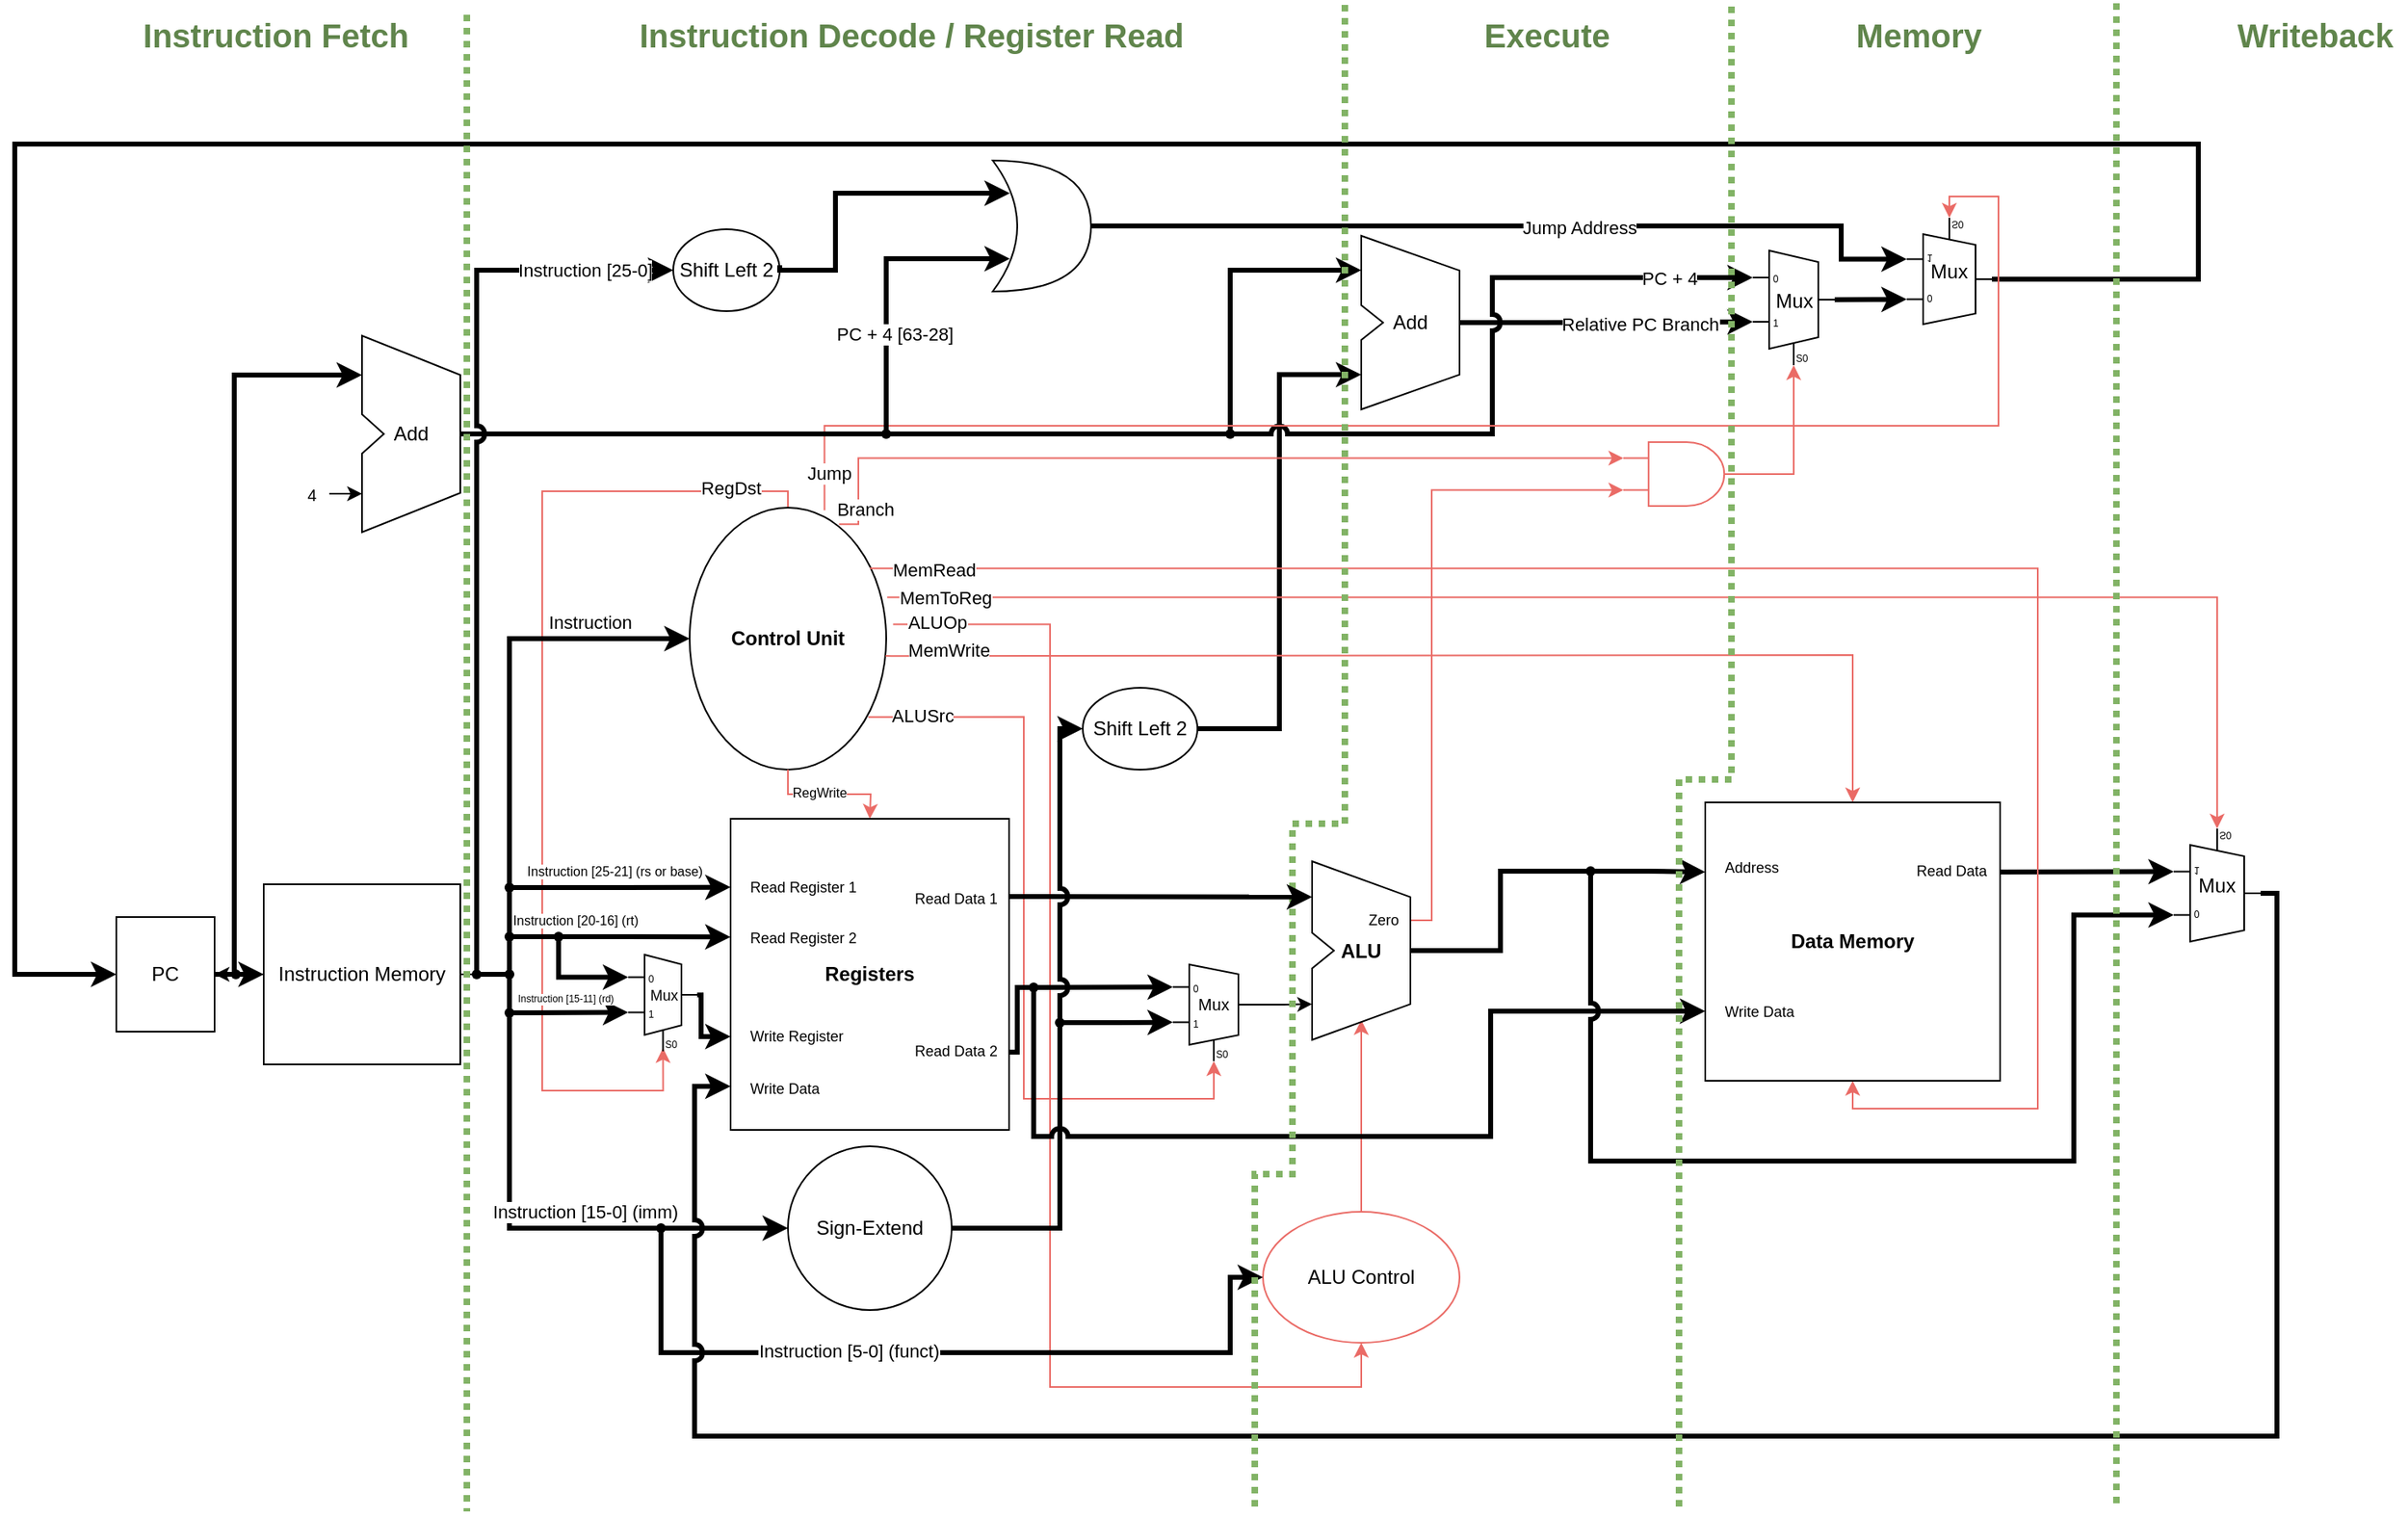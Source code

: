 <mxfile compressed="false" version="21.1.2" type="device">
  <diagram id="582QG3pIvltcbfHTLR_8" name="Page-1">
    <mxGraphModel dx="1036" dy="623" grid="0" gridSize="10" guides="1" tooltips="1" connect="1" arrows="1" fold="1" page="1" pageScale="1" pageWidth="1600" pageHeight="950" math="0" shadow="0">
      <root>
        <mxCell id="0" />
        <mxCell id="1" parent="0" />
        <object label="" stage="instruction_decode" id="_5b_4j9nvjmzGaxmlqEA-36">
          <mxCell style="shape=waypoint;sketch=0;fillStyle=solid;size=6;pointerEvents=1;points=[];fillColor=none;resizable=0;rotatable=0;perimeter=centerPerimeter;snapToPoint=1;" parent="1" vertex="1">
            <mxGeometry x="365" y="598.5" width="40" height="40" as="geometry" />
          </mxCell>
        </object>
        <object label="" stage="instruction_fetch" variable="pc" id="_5b_4j9nvjmzGaxmlqEA-51">
          <mxCell style="shape=waypoint;sketch=0;fillStyle=solid;size=6;pointerEvents=1;points=[];fillColor=none;resizable=0;rotatable=0;perimeter=centerPerimeter;snapToPoint=1;" parent="1" vertex="1">
            <mxGeometry x="198" y="575" width="40" height="40" as="geometry" />
          </mxCell>
        </object>
        <mxCell id="_5b_4j9nvjmzGaxmlqEA-103" value="" style="endArrow=classic;html=1;rounded=0;strokeColor=#EA6B66;fillColor=#97D077;exitX=1.035;exitY=0.445;exitDx=0;exitDy=0;exitPerimeter=0;entryX=0.5;entryY=1;entryDx=0;entryDy=0;edgeStyle=orthogonalEdgeStyle;noJump=1;" parent="1" source="_5b_4j9nvjmzGaxmlqEA-79" target="_5b_4j9nvjmzGaxmlqEA-45" edge="1">
          <mxGeometry width="50" height="50" relative="1" as="geometry">
            <mxPoint x="715" y="610" as="sourcePoint" />
            <mxPoint x="765" y="560" as="targetPoint" />
            <Array as="points">
              <mxPoint x="715" y="381" />
              <mxPoint x="715" y="847" />
              <mxPoint x="905" y="847" />
            </Array>
          </mxGeometry>
        </mxCell>
        <mxCell id="_5b_4j9nvjmzGaxmlqEA-104" value="ALUOp" style="edgeLabel;html=1;align=center;verticalAlign=middle;resizable=0;points=[];" parent="_5b_4j9nvjmzGaxmlqEA-103" vertex="1" connectable="0">
          <mxGeometry x="-0.932" y="-2" relative="1" as="geometry">
            <mxPoint y="-3" as="offset" />
          </mxGeometry>
        </mxCell>
        <mxCell id="_5b_4j9nvjmzGaxmlqEA-107" value="" style="endArrow=classic;html=1;rounded=0;strokeColor=#EA6B66;fillColor=#97D077;exitX=0.909;exitY=0.799;exitDx=0;exitDy=0;exitPerimeter=0;edgeStyle=orthogonalEdgeStyle;targetPortConstraint=none;entryX=0.3;entryY=1;entryDx=10;entryDy=0;entryPerimeter=0;noJump=1;" parent="1" source="_5b_4j9nvjmzGaxmlqEA-79" target="Km6qmCgPLQNsDk_GTwIv-2" edge="1">
          <mxGeometry width="50" height="50" relative="1" as="geometry">
            <mxPoint x="665" y="520" as="sourcePoint" />
            <mxPoint x="811" y="646.761" as="targetPoint" />
            <Array as="points">
              <mxPoint x="699" y="438" />
              <mxPoint x="699" y="671" />
              <mxPoint x="815" y="671" />
            </Array>
          </mxGeometry>
        </mxCell>
        <mxCell id="_5b_4j9nvjmzGaxmlqEA-108" value="ALUSrc" style="edgeLabel;html=1;align=center;verticalAlign=middle;resizable=0;points=[];" parent="_5b_4j9nvjmzGaxmlqEA-107" vertex="1" connectable="0">
          <mxGeometry x="-0.858" y="1" relative="1" as="geometry">
            <mxPoint as="offset" />
          </mxGeometry>
        </mxCell>
        <object label="" stage="instruction_decode" id="_5b_4j9nvjmzGaxmlqEA-25">
          <mxCell style="shape=waypoint;sketch=0;fillStyle=solid;size=6;pointerEvents=1;points=[];fillColor=none;resizable=0;rotatable=0;perimeter=centerPerimeter;snapToPoint=1;" parent="1" vertex="1">
            <mxGeometry x="365" y="575" width="40" height="40" as="geometry" />
          </mxCell>
        </object>
        <object label="" stage="instruction_decode" id="_5b_4j9nvjmzGaxmlqEA-28">
          <mxCell style="shape=waypoint;sketch=0;fillStyle=solid;size=6;pointerEvents=1;points=[];fillColor=none;resizable=0;rotatable=0;perimeter=centerPerimeter;snapToPoint=1;" parent="1" vertex="1">
            <mxGeometry x="365" y="552" width="40" height="40" as="geometry" />
          </mxCell>
        </object>
        <object label="" stage="instruction_decode" variable="instruction" id="_5b_4j9nvjmzGaxmlqEA-37">
          <mxCell style="edgeStyle=elbowEdgeStyle;elbow=horizontal;endArrow=none;html=1;rounded=0;exitX=0.511;exitY=0.604;exitDx=0;exitDy=0;exitPerimeter=0;entryDx=0;entryDy=3;entryPerimeter=0;strokeWidth=3;" parent="1" source="_5b_4j9nvjmzGaxmlqEA-25" target="_5b_4j9nvjmzGaxmlqEA-36" edge="1">
            <mxGeometry width="50" height="50" relative="1" as="geometry">
              <mxPoint x="385" y="595" as="sourcePoint" />
              <mxPoint x="455" y="619.75" as="targetPoint" />
              <Array as="points" />
            </mxGeometry>
          </mxCell>
        </object>
        <object label="" stage="instruction_decode" id="_5b_4j9nvjmzGaxmlqEA-123">
          <mxCell style="shape=waypoint;sketch=0;fillStyle=solid;size=6;pointerEvents=1;points=[];fillColor=none;resizable=0;rotatable=0;perimeter=centerPerimeter;snapToPoint=1;strokeColor=#000000;" parent="1" vertex="1">
            <mxGeometry x="345" y="575" width="40" height="40" as="geometry" />
          </mxCell>
        </object>
        <mxCell id="_5b_4j9nvjmzGaxmlqEA-111" value="" style="endArrow=classic;html=1;rounded=0;strokeColor=#EA6B66;fillColor=#97D077;exitX=0.5;exitY=0;exitDx=0;exitDy=0;edgeStyle=orthogonalEdgeStyle;entryX=0.5;entryY=1;entryDx=0;entryDy=0;entryPerimeter=0;" parent="1" source="_5b_4j9nvjmzGaxmlqEA-79" edge="1">
          <mxGeometry width="50" height="50" relative="1" as="geometry">
            <mxPoint x="435" y="370" as="sourcePoint" />
            <mxPoint x="478.75" y="640" as="targetPoint" />
            <Array as="points">
              <mxPoint x="555" y="300" />
              <mxPoint x="405" y="300" />
              <mxPoint x="405" y="666" />
              <mxPoint x="479" y="666" />
            </Array>
          </mxGeometry>
        </mxCell>
        <mxCell id="_5b_4j9nvjmzGaxmlqEA-112" value="RegDst" style="edgeLabel;html=1;align=center;verticalAlign=middle;resizable=0;points=[];" parent="_5b_4j9nvjmzGaxmlqEA-111" vertex="1" connectable="0">
          <mxGeometry x="-0.856" y="-2" relative="1" as="geometry">
            <mxPoint as="offset" />
          </mxGeometry>
        </mxCell>
        <mxCell id="_5b_4j9nvjmzGaxmlqEA-1" value="PC" style="rounded=0;whiteSpace=wrap;html=1;" parent="1" vertex="1">
          <mxGeometry x="145" y="560" width="60" height="70" as="geometry" />
        </mxCell>
        <mxCell id="LNhoC75pc9fPVqqy0m3m-1" value="" style="edgeStyle=orthogonalEdgeStyle;rounded=0;orthogonalLoop=1;jettySize=auto;html=1;" edge="1" parent="1" source="_5b_4j9nvjmzGaxmlqEA-3" target="_5b_4j9nvjmzGaxmlqEA-1">
          <mxGeometry relative="1" as="geometry" />
        </mxCell>
        <object label="Instruction Memory" stage="instruction_fetch" variable="instruction" id="_5b_4j9nvjmzGaxmlqEA-3">
          <mxCell style="rounded=0;whiteSpace=wrap;html=1;" parent="1" vertex="1">
            <mxGeometry x="235" y="540" width="120" height="110" as="geometry" />
          </mxCell>
        </object>
        <object label="" stage="instruction_fetch" variable="pc" id="_5b_4j9nvjmzGaxmlqEA-4">
          <mxCell style="endArrow=classic;html=1;rounded=0;entryX=0;entryY=0.5;entryDx=0;entryDy=0;exitDx=0;exitDy=0;startArrow=none;strokeWidth=3;" parent="1" source="_5b_4j9nvjmzGaxmlqEA-51" target="_5b_4j9nvjmzGaxmlqEA-3" edge="1">
            <mxGeometry width="50" height="50" relative="1" as="geometry">
              <mxPoint x="265" y="610" as="sourcePoint" />
              <mxPoint x="315" y="560" as="targetPoint" />
            </mxGeometry>
          </mxCell>
        </object>
        <object label="" stage="instruction_decode" variable="instruction" id="_5b_4j9nvjmzGaxmlqEA-12">
          <mxCell style="endArrow=none;html=1;rounded=0;exitDx=0;exitDy=0;entryX=-0.025;entryY=0.5;entryDx=0;entryDy=0;entryPerimeter=0;startArrow=none;endFill=0;strokeWidth=3;" parent="1" source="_5b_4j9nvjmzGaxmlqEA-123" target="_5b_4j9nvjmzGaxmlqEA-25" edge="1">
            <mxGeometry width="50" height="50" relative="1" as="geometry">
              <mxPoint x="385" y="595" as="sourcePoint" />
              <mxPoint x="435" y="545" as="targetPoint" />
            </mxGeometry>
          </mxCell>
        </object>
        <object label="" stage="instruction_decode" variable="instruction" id="_5b_4j9nvjmzGaxmlqEA-29">
          <mxCell style="edgeStyle=elbowEdgeStyle;elbow=horizontal;endArrow=none;html=1;rounded=0;exitX=0.575;exitY=0.45;exitDx=0;exitDy=0;exitPerimeter=0;entryDx=0;entryDy=0;entryPerimeter=0;strokeWidth=3;" parent="1" source="_5b_4j9nvjmzGaxmlqEA-25" target="_5b_4j9nvjmzGaxmlqEA-28" edge="1">
            <mxGeometry width="50" height="50" relative="1" as="geometry">
              <mxPoint x="385" y="595" as="sourcePoint" />
              <mxPoint x="516.94" y="525.08" as="targetPoint" />
              <Array as="points">
                <mxPoint x="385" y="590" />
                <mxPoint x="415" y="580" />
              </Array>
            </mxGeometry>
          </mxCell>
        </object>
        <object label="" stage="instruction_decode" variable="rt" id="_5b_4j9nvjmzGaxmlqEA-30">
          <mxCell style="shape=waypoint;sketch=0;fillStyle=solid;size=6;pointerEvents=1;points=[];fillColor=none;resizable=0;rotatable=0;perimeter=centerPerimeter;snapToPoint=1;" parent="1" vertex="1">
            <mxGeometry x="395" y="552" width="40" height="40" as="geometry" />
          </mxCell>
        </object>
        <object label="" stage="instruction_decode" variable="write_register" id="_5b_4j9nvjmzGaxmlqEA-33">
          <mxCell style="edgeStyle=orthogonalEdgeStyle;elbow=horizontal;endArrow=classic;html=1;rounded=0;entryX=0;entryY=0.7;entryDx=0;entryDy=0;entryPerimeter=0;exitX=0.991;exitY=0.417;exitDx=0;exitDy=0;exitPerimeter=0;strokeWidth=3;" parent="1" source="Km6qmCgPLQNsDk_GTwIv-5" target="-Lmf1zb877u7wcXiO0Bk-16" edge="1">
            <mxGeometry width="50" height="50" relative="1" as="geometry">
              <mxPoint x="500" y="607.717" as="sourcePoint" />
              <mxPoint x="519.83" y="612.29" as="targetPoint" />
              <Array as="points">
                <mxPoint x="502" y="608" />
                <mxPoint x="502" y="633" />
              </Array>
            </mxGeometry>
          </mxCell>
        </object>
        <mxCell id="_5b_4j9nvjmzGaxmlqEA-38" value="Sign-Extend" style="ellipse;whiteSpace=wrap;html=1;" parent="1" vertex="1">
          <mxGeometry x="555" y="700" width="100" height="100" as="geometry" />
        </mxCell>
        <object label="" stage="instruction_decode" variable="alu_input2" id="_5b_4j9nvjmzGaxmlqEA-6">
          <mxCell style="edgeStyle=elbowEdgeStyle;elbow=horizontal;endArrow=classic;html=1;rounded=0;exitX=1;exitY=0.5;exitDx=0;exitDy=-5;exitPerimeter=0;entryX=0;entryY=0.8;entryDx=0;entryDy=0;" parent="1" source="Km6qmCgPLQNsDk_GTwIv-2" target="_5b_4j9nvjmzGaxmlqEA-8" edge="1">
            <mxGeometry width="50" height="50" relative="1" as="geometry">
              <mxPoint x="831" y="616.326" as="sourcePoint" />
              <mxPoint x="755" y="720" as="targetPoint" />
            </mxGeometry>
          </mxCell>
        </object>
        <object label="" stage="instruction_decode" variable="read_data_2" id="_5b_4j9nvjmzGaxmlqEA-7">
          <mxCell style="edgeStyle=elbowEdgeStyle;elbow=horizontal;endArrow=classic;html=1;rounded=0;exitDx=0;exitDy=0;exitPerimeter=0;entryX=0;entryY=0.182;entryDx=0;entryDy=3;entryPerimeter=0;startArrow=none;jumpStyle=arc;strokeWidth=3;" parent="1" source="_5b_4j9nvjmzGaxmlqEA-116" target="Km6qmCgPLQNsDk_GTwIv-2" edge="1">
            <mxGeometry width="50" height="50" relative="1" as="geometry">
              <mxPoint x="705" y="770" as="sourcePoint" />
              <mxPoint x="791" y="603.283" as="targetPoint" />
              <Array as="points">
                <mxPoint x="743" y="607" />
              </Array>
            </mxGeometry>
          </mxCell>
        </object>
        <mxCell id="_5b_4j9nvjmzGaxmlqEA-11" value="Shift Left 2" style="ellipse;whiteSpace=wrap;html=1;" parent="1" vertex="1">
          <mxGeometry x="735" y="420" width="70" height="50" as="geometry" />
        </mxCell>
        <object label="" stage="instruction_decode" id="_5b_4j9nvjmzGaxmlqEA-17">
          <mxCell style="shape=waypoint;sketch=0;fillStyle=solid;size=6;pointerEvents=1;points=[];fillColor=none;resizable=0;rotatable=0;perimeter=centerPerimeter;snapToPoint=1;" parent="1" vertex="1">
            <mxGeometry x="701" y="604.5" width="40" height="40" as="geometry" />
          </mxCell>
        </object>
        <object label="" stage="instruction_decode" variable="sign_extend" id="_5b_4j9nvjmzGaxmlqEA-18">
          <mxCell style="edgeStyle=elbowEdgeStyle;elbow=horizontal;endArrow=none;html=1;rounded=0;exitX=1;exitY=0.5;exitDx=0;exitDy=0;entryDx=0;entryDy=0;jumpStyle=arc;strokeWidth=3;" parent="1" source="_5b_4j9nvjmzGaxmlqEA-38" target="_5b_4j9nvjmzGaxmlqEA-17" edge="1">
            <mxGeometry width="50" height="50" relative="1" as="geometry">
              <mxPoint x="655" y="750" as="sourcePoint" />
              <mxPoint x="735" y="455" as="targetPoint" />
              <Array as="points">
                <mxPoint x="721" y="734" />
                <mxPoint x="725" y="650" />
                <mxPoint x="725" y="710" />
                <mxPoint x="725" y="600" />
              </Array>
            </mxGeometry>
          </mxCell>
        </object>
        <object label="" stage="memory" variable="memory_data" id="_5b_4j9nvjmzGaxmlqEA-22">
          <mxCell style="edgeStyle=elbowEdgeStyle;elbow=horizontal;endArrow=classic;html=1;rounded=0;exitX=1;exitY=0.25;exitDx=0;exitDy=0;entryX=0;entryY=0.576;entryDx=0;entryDy=3;entryPerimeter=0;jumpStyle=arc;strokeWidth=3;" parent="1" source="_5b_4j9nvjmzGaxmlqEA-20" target="Km6qmCgPLQNsDk_GTwIv-4" edge="1">
            <mxGeometry width="50" height="50" relative="1" as="geometry">
              <mxPoint x="1305" y="540" as="sourcePoint" />
              <mxPoint x="1385.038" y="544.615" as="targetPoint" />
            </mxGeometry>
          </mxCell>
        </object>
        <object label="" stage="execute" variable="alu_result" id="_5b_4j9nvjmzGaxmlqEA-23">
          <mxCell style="edgeStyle=elbowEdgeStyle;elbow=horizontal;endArrow=classic;html=1;rounded=0;exitDx=0;exitDy=0;startArrow=none;entryX=0;entryY=0.25;entryDx=0;entryDy=0;strokeWidth=3;" parent="1" source="_5b_4j9nvjmzGaxmlqEA-40" target="_5b_4j9nvjmzGaxmlqEA-20" edge="1">
            <mxGeometry width="50" height="50" relative="1" as="geometry">
              <mxPoint x="1015" y="570" as="sourcePoint" />
              <mxPoint x="1085" y="535" as="targetPoint" />
            </mxGeometry>
          </mxCell>
        </object>
        <object label="" stage="execute" id="_5b_4j9nvjmzGaxmlqEA-40">
          <mxCell style="shape=waypoint;sketch=0;fillStyle=solid;size=6;pointerEvents=1;points=[];fillColor=none;resizable=0;rotatable=0;perimeter=centerPerimeter;snapToPoint=1;" parent="1" vertex="1">
            <mxGeometry x="1025" y="512" width="40" height="40" as="geometry" />
          </mxCell>
        </object>
        <object label="" stage="execute" variable="alu_result" id="_5b_4j9nvjmzGaxmlqEA-41">
          <mxCell style="edgeStyle=elbowEdgeStyle;elbow=horizontal;endArrow=none;html=1;rounded=0;entryDx=0;entryDy=0;exitX=1;exitY=0.5;exitDx=0;exitDy=0;exitPerimeter=0;strokeWidth=3;" parent="1" source="_5b_4j9nvjmzGaxmlqEA-8" target="_5b_4j9nvjmzGaxmlqEA-40" edge="1">
            <mxGeometry width="50" height="50" relative="1" as="geometry">
              <mxPoint x="965" y="610" as="sourcePoint" />
              <mxPoint x="1115" y="532.5" as="targetPoint" />
            </mxGeometry>
          </mxCell>
        </object>
        <mxCell id="_5b_4j9nvjmzGaxmlqEA-45" value="ALU Control" style="ellipse;whiteSpace=wrap;html=1;strokeColor=#EA6B66;points=[[0,0.5,0,0,0],[0.03,0.34,0,0,0],[0.15,0.15,0,0,0],[0.15,0.85,0,0,0],[0.5,0,0,0,0],[0.5,1,0,0,0],[0.85,0.15,0,0,0],[0.85,0.85,0,0,0],[1,0.5,0,0,0]];" parent="1" vertex="1">
          <mxGeometry x="845" y="740" width="120" height="80" as="geometry" />
        </mxCell>
        <object label="" stage="instruction_decode" variable="funct" id="_5b_4j9nvjmzGaxmlqEA-46">
          <mxCell style="endArrow=classic;html=1;rounded=0;entryX=0;entryY=0.5;entryDx=0;entryDy=0;edgeStyle=orthogonalEdgeStyle;exitX=0.567;exitY=0.613;exitDx=0;exitDy=0;exitPerimeter=0;jumpStyle=arc;strokeWidth=3;" parent="1" source="_5b_4j9nvjmzGaxmlqEA-47" target="_5b_4j9nvjmzGaxmlqEA-45" edge="1">
            <mxGeometry width="50" height="50" relative="1" as="geometry">
              <mxPoint x="585" y="960" as="sourcePoint" />
              <mxPoint x="635" y="910" as="targetPoint" />
              <Array as="points">
                <mxPoint x="477" y="826" />
                <mxPoint x="825" y="826" />
                <mxPoint x="825" y="780" />
              </Array>
            </mxGeometry>
          </mxCell>
        </object>
        <mxCell id="_5b_4j9nvjmzGaxmlqEA-102" value="Instruction [5-0] (funct)" style="edgeLabel;html=1;align=center;verticalAlign=middle;resizable=0;points=[];" parent="_5b_4j9nvjmzGaxmlqEA-46" vertex="1" connectable="0">
          <mxGeometry x="-0.595" y="2" relative="1" as="geometry">
            <mxPoint x="91" y="1" as="offset" />
          </mxGeometry>
        </mxCell>
        <object label="" stage="instruction_decode" variable="imm" id="NFu5_vnd6gg_ZSHdmE7s-3">
          <mxCell style="edgeStyle=orthogonalEdgeStyle;rounded=0;jumpStyle=arc;orthogonalLoop=1;jettySize=auto;html=1;entryX=0;entryY=0.5;entryDx=0;entryDy=0;fontSize=9;endArrow=classic;endFill=1;strokeWidth=3;" parent="1" source="_5b_4j9nvjmzGaxmlqEA-47" target="_5b_4j9nvjmzGaxmlqEA-38" edge="1">
            <mxGeometry relative="1" as="geometry" />
          </mxCell>
        </object>
        <object label="" stage="instruction_decode" id="_5b_4j9nvjmzGaxmlqEA-47">
          <mxCell style="shape=waypoint;sketch=0;fillStyle=solid;size=6;pointerEvents=1;points=[];fillColor=none;resizable=0;rotatable=0;perimeter=centerPerimeter;snapToPoint=1;" parent="1" vertex="1">
            <mxGeometry x="457.5" y="730" width="40" height="40" as="geometry" />
          </mxCell>
        </object>
        <object label="" stage="instruction_decode" variable="imm" id="_5b_4j9nvjmzGaxmlqEA-48">
          <mxCell style="edgeStyle=elbowEdgeStyle;elbow=horizontal;endArrow=none;html=1;rounded=0;entryDx=0;entryDy=0;startArrow=none;strokeWidth=3;" parent="1" source="_5b_4j9nvjmzGaxmlqEA-36" target="_5b_4j9nvjmzGaxmlqEA-47" edge="1">
            <mxGeometry width="50" height="50" relative="1" as="geometry">
              <mxPoint x="385" y="614" as="sourcePoint" />
              <mxPoint x="555" y="750" as="targetPoint" />
              <Array as="points">
                <mxPoint x="385" y="680" />
              </Array>
            </mxGeometry>
          </mxCell>
        </object>
        <mxCell id="_5b_4j9nvjmzGaxmlqEA-145" value="Instruction [15-0] (imm)" style="edgeLabel;html=1;align=center;verticalAlign=middle;resizable=0;points=[];" parent="_5b_4j9nvjmzGaxmlqEA-48" vertex="1" connectable="0">
          <mxGeometry x="0.207" y="-1" relative="1" as="geometry">
            <mxPoint x="42" y="-11" as="offset" />
          </mxGeometry>
        </mxCell>
        <object label="" variable="alu_control" id="_5b_4j9nvjmzGaxmlqEA-49">
          <mxCell style="endArrow=classic;html=1;rounded=0;exitX=0.5;exitY=0;exitDx=0;exitDy=0;entryX=0.5;entryY=0.889;entryDx=0;entryDy=0;entryPerimeter=0;strokeColor=#EA6B66;edgeStyle=orthogonalEdgeStyle;noJump=1;" parent="1" source="_5b_4j9nvjmzGaxmlqEA-45" target="_5b_4j9nvjmzGaxmlqEA-8" edge="1">
            <mxGeometry width="50" height="50" relative="1" as="geometry">
              <mxPoint x="935" y="730" as="sourcePoint" />
              <mxPoint x="985" y="680" as="targetPoint" />
            </mxGeometry>
          </mxCell>
        </object>
        <mxCell id="_5b_4j9nvjmzGaxmlqEA-50" value="Add" style="shape=stencil(rZThboMgFIWfhr8Nwmzsz8Wt78Hs7SRDMEDb9e0HXrqstpi1SozJOUc+buAK4bVrRQ+EUS06IPyNMCbUIbyD1aIuKEV9Qr1JUrgeGo/eUVgpPhRg4rw1X3CSO58QUrdgpY8pfyf0NXwTH143RusAkUa7q+RPHmBC6jCXfiMsLX9OasVQ92GFDjzYVDW6hG2fBleLgVflCF3EcRdPl8BXcSyFL0bw8pFt4XVwcqfM672x8GnNQe/ulrOXSmEzTdTci9hmN8El7swRsmc8tRsXgJI6C3h5gjBClLOLWM8m/P7ijyA214xqPuJ/59Eo46b6IfiZlgi3Xa6Zhmk33Ti4eEMOxg8=);whiteSpace=wrap;html=1;" parent="1" vertex="1">
          <mxGeometry x="295" y="205" width="60" height="120" as="geometry" />
        </mxCell>
        <object label="" stage="instruction_fetch" variable="pc" id="_5b_4j9nvjmzGaxmlqEA-52">
          <mxCell style="endArrow=none;html=1;rounded=0;entryDx=0;entryDy=0;exitX=1;exitY=0.5;exitDx=0;exitDy=0;strokeWidth=3;" parent="1" source="_5b_4j9nvjmzGaxmlqEA-1" target="_5b_4j9nvjmzGaxmlqEA-51" edge="1">
            <mxGeometry width="50" height="50" relative="1" as="geometry">
              <mxPoint x="205" y="595" as="sourcePoint" />
              <mxPoint x="255" y="595" as="targetPoint" />
            </mxGeometry>
          </mxCell>
        </object>
        <object label="" stage="instruction_fetch" variable="pc" id="_5b_4j9nvjmzGaxmlqEA-61">
          <mxCell style="endArrow=classic;html=1;rounded=0;exitX=0.55;exitY=0.426;exitDx=0;exitDy=0;exitPerimeter=0;entryX=0;entryY=0.2;entryDx=0;entryDy=0;edgeStyle=orthogonalEdgeStyle;strokeWidth=3;" parent="1" source="_5b_4j9nvjmzGaxmlqEA-51" target="_5b_4j9nvjmzGaxmlqEA-50" edge="1">
            <mxGeometry width="50" height="50" relative="1" as="geometry">
              <mxPoint x="185" y="410" as="sourcePoint" />
              <mxPoint x="235" y="360" as="targetPoint" />
              <Array as="points">
                <mxPoint x="217" y="595" />
                <mxPoint x="217" y="229" />
              </Array>
            </mxGeometry>
          </mxCell>
        </object>
        <object label="" stage="instruction_decode" variable="pc_plus_4" id="_5b_4j9nvjmzGaxmlqEA-67">
          <mxCell style="endArrow=classic;html=1;rounded=0;exitDx=0;exitDy=0;entryX=0;entryY=0.2;entryDx=0;entryDy=0;startArrow=none;edgeStyle=orthogonalEdgeStyle;strokeWidth=3;" parent="1" source="_5b_4j9nvjmzGaxmlqEA-75" target="_5b_4j9nvjmzGaxmlqEA-68" edge="1">
            <mxGeometry width="50" height="50" relative="1" as="geometry">
              <mxPoint x="495" y="350" as="sourcePoint" />
              <mxPoint x="755" y="270" as="targetPoint" />
              <Array as="points">
                <mxPoint x="825" y="165" />
                <mxPoint x="905" y="165" />
              </Array>
            </mxGeometry>
          </mxCell>
        </object>
        <mxCell id="_5b_4j9nvjmzGaxmlqEA-68" value="Add" style="shape=stencil(rZThboMgFIWfhr8Nwmzsz8Wt78Hs7SRDMEDb9e0HXrqstpi1SozJOUc+buAK4bVrRQ+EUS06IPyNMCbUIbyD1aIuKEV9Qr1JUrgeGo/eUVgpPhRg4rw1X3CSO58QUrdgpY8pfyf0NXwTH143RusAkUa7q+RPHmBC6jCXfiMsLX9OasVQ92GFDjzYVDW6hG2fBleLgVflCF3EcRdPl8BXcSyFL0bw8pFt4XVwcqfM672x8GnNQe/ulrOXSmEzTdTci9hmN8El7swRsmc8tRsXgJI6C3h5gjBClLOLWM8m/P7ijyA214xqPuJ/59Eo46b6IfiZlgi3Xa6Zhmk33Ti4eEMOxg8=);whiteSpace=wrap;html=1;" parent="1" vertex="1">
          <mxGeometry x="905" y="144" width="60" height="106" as="geometry" />
        </mxCell>
        <object label="" stage="instruction_decode" variable="sign_extend_shift_left_by_2" id="_5b_4j9nvjmzGaxmlqEA-71">
          <mxCell style="edgeStyle=elbowEdgeStyle;elbow=horizontal;endArrow=classic;html=1;rounded=0;exitX=1;exitY=0.5;exitDx=0;exitDy=0;entryX=0;entryY=0.8;entryDx=0;entryDy=0;strokeWidth=3;" parent="1" source="_5b_4j9nvjmzGaxmlqEA-11" target="_5b_4j9nvjmzGaxmlqEA-68" edge="1">
            <mxGeometry width="50" height="50" relative="1" as="geometry">
              <mxPoint x="775" y="350" as="sourcePoint" />
              <mxPoint x="825" y="300" as="targetPoint" />
            </mxGeometry>
          </mxCell>
        </object>
        <mxCell id="_5b_4j9nvjmzGaxmlqEA-73" value="Mux" style="shadow=0;dashed=0;align=center;html=1;strokeWidth=1;shape=mxgraph.electrical.abstract.mux2;spacingBottom=8;" parent="1" vertex="1">
          <mxGeometry x="1144" y="153" width="50" height="70" as="geometry" />
        </mxCell>
        <object label="" stage="execute" variable="relative_pc_branch" id="_5b_4j9nvjmzGaxmlqEA-74">
          <mxCell style="edgeStyle=elbowEdgeStyle;elbow=horizontal;endArrow=classic;html=1;rounded=0;exitX=1;exitY=0.5;exitDx=0;exitDy=0;entryX=0;entryY=0.579;entryDx=0;entryDy=3;entryPerimeter=0;strokeWidth=3;" parent="1" source="_5b_4j9nvjmzGaxmlqEA-68" target="_5b_4j9nvjmzGaxmlqEA-73" edge="1">
            <mxGeometry width="50" height="50" relative="1" as="geometry">
              <mxPoint x="775" y="350" as="sourcePoint" />
              <mxPoint x="825" y="300" as="targetPoint" />
              <Array as="points">
                <mxPoint x="1014" y="216" />
                <mxPoint x="1006" y="199" />
              </Array>
            </mxGeometry>
          </mxCell>
        </object>
        <mxCell id="_5b_4j9nvjmzGaxmlqEA-134" value="Relative PC Branch" style="edgeLabel;html=1;align=center;verticalAlign=middle;resizable=0;points=[];" parent="_5b_4j9nvjmzGaxmlqEA-74" vertex="1" connectable="0">
          <mxGeometry x="0.435" y="-1" relative="1" as="geometry">
            <mxPoint x="-19" as="offset" />
          </mxGeometry>
        </mxCell>
        <object label="" stage="instruction_decode" id="_5b_4j9nvjmzGaxmlqEA-75">
          <mxCell style="shape=waypoint;sketch=0;fillStyle=solid;size=6;pointerEvents=1;points=[];fillColor=none;resizable=0;rotatable=0;perimeter=centerPerimeter;snapToPoint=1;" parent="1" vertex="1">
            <mxGeometry x="805" y="245" width="40" height="40" as="geometry" />
          </mxCell>
        </object>
        <object label="" stage="instruction_decode" variable="pc_plus_4" id="_5b_4j9nvjmzGaxmlqEA-76">
          <mxCell style="endArrow=none;html=1;rounded=0;exitDx=0;exitDy=0;entryDx=0;entryDy=0;startArrow=none;strokeWidth=3;" parent="1" source="_5b_4j9nvjmzGaxmlqEA-136" target="_5b_4j9nvjmzGaxmlqEA-75" edge="1">
            <mxGeometry width="50" height="50" relative="1" as="geometry">
              <mxPoint x="375" y="270" as="sourcePoint" />
              <mxPoint x="935" y="269" as="targetPoint" />
            </mxGeometry>
          </mxCell>
        </object>
        <object label="" stage="execute" variable="pc_plus_4" id="_5b_4j9nvjmzGaxmlqEA-77">
          <mxCell style="edgeStyle=elbowEdgeStyle;elbow=horizontal;endArrow=classic;html=1;rounded=0;exitDx=0;exitDy=0;exitPerimeter=0;entryX=0;entryY=0.193;entryDx=0;entryDy=3;entryPerimeter=0;startArrow=none;jumpStyle=arc;exitX=0.589;exitY=0.511;strokeWidth=3;" parent="1" source="_5b_4j9nvjmzGaxmlqEA-75" target="_5b_4j9nvjmzGaxmlqEA-73" edge="1">
            <mxGeometry width="50" height="50" relative="1" as="geometry">
              <mxPoint x="985" y="265" as="sourcePoint" />
              <mxPoint x="825" y="300" as="targetPoint" />
              <Array as="points">
                <mxPoint x="985" y="176" />
                <mxPoint x="1044" y="146" />
                <mxPoint x="985" y="205" />
              </Array>
            </mxGeometry>
          </mxCell>
        </object>
        <mxCell id="_5b_4j9nvjmzGaxmlqEA-133" value="PC + 4" style="edgeLabel;html=1;align=center;verticalAlign=middle;resizable=0;points=[];" parent="_5b_4j9nvjmzGaxmlqEA-77" vertex="1" connectable="0">
          <mxGeometry x="0.82" y="-2" relative="1" as="geometry">
            <mxPoint x="-14" y="-2" as="offset" />
          </mxGeometry>
        </mxCell>
        <mxCell id="_5b_4j9nvjmzGaxmlqEA-79" value="&lt;div&gt;Control Unit&lt;/div&gt;" style="ellipse;whiteSpace=wrap;html=1;fontStyle=1;points=[[0,0.5,0,0,0],[0.15,0.14,0,0,0],[0.15,0.86,0,0,0],[0.37,0.98,0,0,0],[0.5,0,0,0,0],[0.5,1,0,0,0],[0.85,0.14,0,0,0],[0.85,0.86,0,0,0],[1,0.5,0,0,0]];" parent="1" vertex="1">
          <mxGeometry x="495" y="310" width="120" height="160" as="geometry" />
        </mxCell>
        <object label="" stage="instruction_decode" variable="instruction" id="_5b_4j9nvjmzGaxmlqEA-80">
          <mxCell style="edgeStyle=elbowEdgeStyle;elbow=horizontal;endArrow=classic;html=1;rounded=0;exitX=0.565;exitY=0.445;exitDx=0;exitDy=0;exitPerimeter=0;entryX=0;entryY=0.5;entryDx=0;entryDy=0;strokeColor=#000000;fillColor=#97D077;strokeWidth=3;" parent="1" source="_5b_4j9nvjmzGaxmlqEA-81" target="_5b_4j9nvjmzGaxmlqEA-79" edge="1">
            <mxGeometry width="50" height="50" relative="1" as="geometry">
              <mxPoint x="485" y="600" as="sourcePoint" />
              <mxPoint x="535" y="550" as="targetPoint" />
              <Array as="points">
                <mxPoint x="385" y="430" />
              </Array>
            </mxGeometry>
          </mxCell>
        </object>
        <mxCell id="_5b_4j9nvjmzGaxmlqEA-142" value="Instruction" style="edgeLabel;html=1;align=center;verticalAlign=middle;resizable=0;points=[];" parent="_5b_4j9nvjmzGaxmlqEA-80" vertex="1" connectable="0">
          <mxGeometry x="0.36" y="1" relative="1" as="geometry">
            <mxPoint x="23" y="-9" as="offset" />
          </mxGeometry>
        </mxCell>
        <object label="" stage="instruction_decode" id="_5b_4j9nvjmzGaxmlqEA-81">
          <mxCell style="shape=waypoint;sketch=0;fillStyle=solid;size=6;pointerEvents=1;points=[];fillColor=none;resizable=0;rotatable=0;perimeter=centerPerimeter;snapToPoint=1;" parent="1" vertex="1">
            <mxGeometry x="365" y="522" width="40" height="40" as="geometry" />
          </mxCell>
        </object>
        <object label="" stage="instruction_decode" variable="instruction" id="_5b_4j9nvjmzGaxmlqEA-82">
          <mxCell style="edgeStyle=elbowEdgeStyle;elbow=horizontal;endArrow=none;html=1;rounded=0;exitDx=0;exitDy=0;exitPerimeter=0;entryDx=0;entryDy=0;entryPerimeter=0;startArrow=none;strokeWidth=3;" parent="1" source="_5b_4j9nvjmzGaxmlqEA-28" target="_5b_4j9nvjmzGaxmlqEA-81" edge="1">
            <mxGeometry width="50" height="50" relative="1" as="geometry">
              <mxPoint x="385" y="575" as="sourcePoint" />
              <mxPoint x="519.83" y="525.65" as="targetPoint" />
              <Array as="points" />
            </mxGeometry>
          </mxCell>
        </object>
        <object label="" variable="branch" id="_5b_4j9nvjmzGaxmlqEA-83">
          <mxCell style="edgeStyle=elbowEdgeStyle;elbow=horizontal;endArrow=classic;html=1;rounded=0;strokeColor=#EA6B66;fillColor=#97D077;exitX=0.76;exitY=0.063;exitDx=0;exitDy=0;exitPerimeter=0;entryX=0;entryY=0.25;entryDx=0;entryDy=0;entryPerimeter=0;" parent="1" source="_5b_4j9nvjmzGaxmlqEA-79" target="_5b_4j9nvjmzGaxmlqEA-84" edge="1">
            <mxGeometry width="50" height="50" relative="1" as="geometry">
              <mxPoint x="675" y="350" as="sourcePoint" />
              <mxPoint x="905" y="410" as="targetPoint" />
              <Array as="points">
                <mxPoint x="598" y="308" />
                <mxPoint x="626" y="311" />
                <mxPoint x="635" y="305" />
                <mxPoint x="755" y="400" />
                <mxPoint x="745" y="370" />
                <mxPoint x="815" y="360" />
                <mxPoint x="745" y="340" />
                <mxPoint x="925" y="360" />
              </Array>
            </mxGeometry>
          </mxCell>
        </object>
        <mxCell id="_5b_4j9nvjmzGaxmlqEA-91" value="Branch" style="edgeLabel;html=1;align=center;verticalAlign=middle;resizable=0;points=[];" parent="_5b_4j9nvjmzGaxmlqEA-83" vertex="1" connectable="0">
          <mxGeometry x="-0.917" y="-4" relative="1" as="geometry">
            <mxPoint as="offset" />
          </mxGeometry>
        </mxCell>
        <mxCell id="_5b_4j9nvjmzGaxmlqEA-84" value="" style="verticalLabelPosition=bottom;shadow=0;dashed=0;align=center;html=1;verticalAlign=top;shape=mxgraph.electrical.logic_gates.logic_gate;operation=and;strokeColor=#EA6B66;" parent="1" vertex="1">
          <mxGeometry x="1065" y="270" width="77" height="39" as="geometry" />
        </mxCell>
        <object label="" variable="cpu_branch" id="_5b_4j9nvjmzGaxmlqEA-86">
          <mxCell style="endArrow=classic;html=1;rounded=0;strokeColor=#EA6B66;fillColor=#97D077;exitX=1;exitY=0.5;exitDx=0;exitDy=0;exitPerimeter=0;entryX=0.3;entryY=1;entryDx=10;entryDy=0;entryPerimeter=0;edgeStyle=orthogonalEdgeStyle;noJump=1;" parent="1" source="_5b_4j9nvjmzGaxmlqEA-84" target="_5b_4j9nvjmzGaxmlqEA-73" edge="1">
            <mxGeometry width="50" height="50" relative="1" as="geometry">
              <mxPoint x="1045" y="430" as="sourcePoint" />
              <mxPoint x="1335" y="273.25" as="targetPoint" />
            </mxGeometry>
          </mxCell>
        </object>
        <mxCell id="_5b_4j9nvjmzGaxmlqEA-94" value="" style="endArrow=classic;html=1;rounded=0;strokeColor=#EA6B66;fillColor=#97D077;exitX=0.917;exitY=0.232;exitDx=0;exitDy=0;exitPerimeter=0;edgeStyle=orthogonalEdgeStyle;entryX=0.5;entryY=1;entryDx=0;entryDy=0;noJump=1;" parent="1" source="_5b_4j9nvjmzGaxmlqEA-79" target="_5b_4j9nvjmzGaxmlqEA-20" edge="1">
          <mxGeometry width="50" height="50" relative="1" as="geometry">
            <mxPoint x="915" y="510" as="sourcePoint" />
            <mxPoint x="1195" y="680" as="targetPoint" />
            <Array as="points">
              <mxPoint x="1318" y="347" />
              <mxPoint x="1318" y="677" />
              <mxPoint x="1205" y="677" />
            </Array>
          </mxGeometry>
        </mxCell>
        <mxCell id="_5b_4j9nvjmzGaxmlqEA-97" value="MemRead" style="edgeLabel;html=1;align=center;verticalAlign=middle;resizable=0;points=[];" parent="_5b_4j9nvjmzGaxmlqEA-94" vertex="1" connectable="0">
          <mxGeometry x="-0.932" y="4" relative="1" as="geometry">
            <mxPoint x="-1" y="5" as="offset" />
          </mxGeometry>
        </mxCell>
        <mxCell id="_5b_4j9nvjmzGaxmlqEA-98" value="" style="endArrow=classic;html=1;rounded=0;strokeColor=#EA6B66;fillColor=#97D077;exitX=1.005;exitY=0.342;exitDx=0;exitDy=0;entryX=0.311;entryY=1;entryDx=10;entryDy=0;entryPerimeter=0;edgeStyle=orthogonalEdgeStyle;exitPerimeter=0;noJump=1;" parent="1" source="_5b_4j9nvjmzGaxmlqEA-79" target="Km6qmCgPLQNsDk_GTwIv-4" edge="1">
          <mxGeometry width="50" height="50" relative="1" as="geometry">
            <mxPoint x="595" y="550" as="sourcePoint" />
            <mxPoint x="1427.5" y="480" as="targetPoint" />
          </mxGeometry>
        </mxCell>
        <mxCell id="_5b_4j9nvjmzGaxmlqEA-100" value="&lt;div&gt;MemToReg&lt;/div&gt;" style="edgeLabel;html=1;align=center;verticalAlign=middle;resizable=0;points=[];" parent="_5b_4j9nvjmzGaxmlqEA-98" vertex="1" connectable="0">
          <mxGeometry x="-0.964" y="-4" relative="1" as="geometry">
            <mxPoint x="18" y="-4" as="offset" />
          </mxGeometry>
        </mxCell>
        <mxCell id="_5b_4j9nvjmzGaxmlqEA-105" value="" style="endArrow=classic;html=1;rounded=0;strokeColor=#EA6B66;fillColor=#97D077;exitX=0.997;exitY=0.566;exitDx=0;exitDy=0;exitPerimeter=0;edgeStyle=orthogonalEdgeStyle;entryX=0.5;entryY=0;entryDx=0;entryDy=0;noJump=1;" parent="1" source="_5b_4j9nvjmzGaxmlqEA-79" target="_5b_4j9nvjmzGaxmlqEA-20" edge="1">
          <mxGeometry width="50" height="50" relative="1" as="geometry">
            <mxPoint x="875" y="610" as="sourcePoint" />
            <mxPoint x="1205" y="470" as="targetPoint" />
            <Array as="points">
              <mxPoint x="618" y="401" />
              <mxPoint x="1205" y="400" />
            </Array>
          </mxGeometry>
        </mxCell>
        <mxCell id="_5b_4j9nvjmzGaxmlqEA-106" value="&lt;div&gt;MemWrite&lt;/div&gt;" style="edgeLabel;html=1;align=center;verticalAlign=middle;resizable=0;points=[];" parent="_5b_4j9nvjmzGaxmlqEA-105" vertex="1" connectable="0">
          <mxGeometry x="-0.69" y="4" relative="1" as="geometry">
            <mxPoint x="-67" as="offset" />
          </mxGeometry>
        </mxCell>
        <mxCell id="_5b_4j9nvjmzGaxmlqEA-109" value="" style="endArrow=classic;html=1;rounded=0;strokeColor=#EA6B66;fillColor=#97D077;entryX=0.5;entryY=0;entryDx=0;entryDy=0;exitX=0.5;exitY=1;exitDx=0;exitDy=0;edgeStyle=orthogonalEdgeStyle;" parent="1" source="_5b_4j9nvjmzGaxmlqEA-79" edge="1">
          <mxGeometry width="50" height="50" relative="1" as="geometry">
            <mxPoint x="875" y="610" as="sourcePoint" />
            <mxPoint x="605" y="500" as="targetPoint" />
          </mxGeometry>
        </mxCell>
        <mxCell id="_5b_4j9nvjmzGaxmlqEA-110" value="RegWrite" style="edgeLabel;html=1;align=center;verticalAlign=middle;resizable=0;points=[];fontSize=8;labelBackgroundColor=default;" parent="_5b_4j9nvjmzGaxmlqEA-109" vertex="1" connectable="0">
          <mxGeometry x="-0.883" y="1" relative="1" as="geometry">
            <mxPoint x="18" y="9" as="offset" />
          </mxGeometry>
        </mxCell>
        <object label="" stage="instruction_decode" id="_5b_4j9nvjmzGaxmlqEA-116">
          <mxCell style="shape=waypoint;sketch=0;fillStyle=solid;size=6;pointerEvents=1;points=[];fillColor=none;resizable=0;rotatable=0;perimeter=centerPerimeter;snapToPoint=1;strokeColor=#000000;" parent="1" vertex="1">
            <mxGeometry x="685" y="583" width="40" height="40" as="geometry" />
          </mxCell>
        </object>
        <object label="" stage="instruction_decode" variable="read_data_2" id="_5b_4j9nvjmzGaxmlqEA-117">
          <mxCell style="edgeStyle=elbowEdgeStyle;elbow=horizontal;endArrow=none;html=1;rounded=0;exitX=1;exitY=0.75;exitDx=0;exitDy=0;exitPerimeter=0;entryDx=0;entryDy=3;entryPerimeter=0;strokeWidth=3;" parent="1" source="-Lmf1zb877u7wcXiO0Bk-16" target="_5b_4j9nvjmzGaxmlqEA-116" edge="1">
            <mxGeometry width="50" height="50" relative="1" as="geometry">
              <mxPoint x="690" y="607.92" as="sourcePoint" />
              <mxPoint x="785" y="629" as="targetPoint" />
              <Array as="points">
                <mxPoint x="695" y="622" />
              </Array>
            </mxGeometry>
          </mxCell>
        </object>
        <object label="" stage="instruction_decode" variable="instruction" id="_5b_4j9nvjmzGaxmlqEA-124">
          <mxCell style="edgeStyle=orthogonalEdgeStyle;endArrow=none;html=1;rounded=0;exitX=1;exitY=0.5;exitDx=0;exitDy=0;entryDx=0;entryDy=0;entryPerimeter=0;" parent="1" source="_5b_4j9nvjmzGaxmlqEA-3" target="_5b_4j9nvjmzGaxmlqEA-123" edge="1">
            <mxGeometry width="50" height="50" relative="1" as="geometry">
              <mxPoint x="355" y="595" as="sourcePoint" />
              <mxPoint x="385" y="595" as="targetPoint" />
            </mxGeometry>
          </mxCell>
        </object>
        <mxCell id="_5b_4j9nvjmzGaxmlqEA-125" value="Shift Left 2" style="ellipse;whiteSpace=wrap;html=1;strokeColor=#000000;" parent="1" vertex="1">
          <mxGeometry x="485" y="140" width="65" height="50" as="geometry" />
        </mxCell>
        <object label="" stage="writeback" variable="new_pc" id="8FLgRsGjoODBAvM2ECYV-2">
          <mxCell style="edgeStyle=orthogonalEdgeStyle;rounded=0;orthogonalLoop=1;jettySize=auto;html=1;entryX=0;entryY=0.5;entryDx=0;entryDy=0;exitX=1;exitY=0.5;exitDx=0;exitDy=-5;exitPerimeter=0;strokeWidth=3;" parent="1" source="Km6qmCgPLQNsDk_GTwIv-3" target="_5b_4j9nvjmzGaxmlqEA-1" edge="1">
            <mxGeometry relative="1" as="geometry">
              <mxPoint x="157" y="427.852" as="targetPoint" />
              <Array as="points">
                <mxPoint x="1416" y="170" />
                <mxPoint x="1416" y="88" />
                <mxPoint x="83" y="88" />
                <mxPoint x="83" y="595" />
              </Array>
              <mxPoint x="1303" y="168" as="sourcePoint" />
            </mxGeometry>
          </mxCell>
        </object>
        <object label="" stage="instruction_decode" variable="jump_address" id="_5b_4j9nvjmzGaxmlqEA-128">
          <mxCell style="endArrow=classic;html=1;rounded=0;strokeColor=#000000;fillColor=#97D077;edgeStyle=orthogonalEdgeStyle;entryX=0;entryY=0.565;entryDx=0;entryDy=3;entryPerimeter=0;exitX=1;exitY=0.5;exitDx=0;exitDy=0;exitPerimeter=0;strokeWidth=3;" parent="1" target="Km6qmCgPLQNsDk_GTwIv-3" edge="1">
            <mxGeometry width="50" height="50" relative="1" as="geometry">
              <mxPoint x="740" y="138" as="sourcePoint" />
              <mxPoint x="1232.51" y="167.473" as="targetPoint" />
              <Array as="points">
                <mxPoint x="1198" y="138" />
                <mxPoint x="1198" y="158" />
              </Array>
            </mxGeometry>
          </mxCell>
        </object>
        <mxCell id="_5b_4j9nvjmzGaxmlqEA-141" value="Jump Address" style="edgeLabel;html=1;align=center;verticalAlign=middle;resizable=0;points=[];" parent="_5b_4j9nvjmzGaxmlqEA-128" connectable="0" vertex="1">
          <mxGeometry x="0.848" relative="1" as="geometry">
            <mxPoint x="-161" y="-20" as="offset" />
          </mxGeometry>
        </mxCell>
        <object label="" stage="memory" variable="mem_mux1_to_mem_mux2" id="_5b_4j9nvjmzGaxmlqEA-130">
          <mxCell style="endArrow=classic;html=1;rounded=0;strokeColor=#000000;fillColor=#97D077;exitX=1;exitY=0.5;exitDx=0;exitDy=-5;exitPerimeter=0;entryX=0;entryY=0.188;entryDx=0;entryDy=3;entryPerimeter=0;strokeWidth=3;" parent="1" source="_5b_4j9nvjmzGaxmlqEA-73" target="Km6qmCgPLQNsDk_GTwIv-3" edge="1">
            <mxGeometry width="50" height="50" relative="1" as="geometry">
              <mxPoint x="1165" y="330" as="sourcePoint" />
              <mxPoint x="1216" y="205" as="targetPoint" />
            </mxGeometry>
          </mxCell>
        </object>
        <mxCell id="_5b_4j9nvjmzGaxmlqEA-131" value="" style="endArrow=classic;html=1;rounded=0;strokeColor=#EA6B66;fillColor=#97D077;exitX=0.686;exitY=0.01;exitDx=0;exitDy=0;exitPerimeter=0;entryX=0.308;entryY=1;entryDx=10;entryDy=0;entryPerimeter=0;edgeStyle=orthogonalEdgeStyle;noJump=1;" parent="1" source="_5b_4j9nvjmzGaxmlqEA-79" target="Km6qmCgPLQNsDk_GTwIv-3" edge="1">
          <mxGeometry width="50" height="50" relative="1" as="geometry">
            <mxPoint x="595" y="295" as="sourcePoint" />
            <mxPoint x="1255.755" y="202.846" as="targetPoint" />
            <Array as="points">
              <mxPoint x="577" y="260" />
              <mxPoint x="1294" y="260" />
              <mxPoint x="1294" y="120" />
              <mxPoint x="1264" y="120" />
            </Array>
          </mxGeometry>
        </mxCell>
        <mxCell id="_5b_4j9nvjmzGaxmlqEA-132" value="Jump" style="edgeLabel;html=1;align=center;verticalAlign=middle;resizable=0;points=[];" parent="_5b_4j9nvjmzGaxmlqEA-131" vertex="1" connectable="0">
          <mxGeometry x="-0.953" y="-2" relative="1" as="geometry">
            <mxPoint as="offset" />
          </mxGeometry>
        </mxCell>
        <object label="" stage="instruction_decode" id="_5b_4j9nvjmzGaxmlqEA-136">
          <mxCell style="shape=waypoint;sketch=0;fillStyle=solid;size=6;pointerEvents=1;points=[];fillColor=none;resizable=0;rotatable=0;perimeter=centerPerimeter;snapToPoint=1;strokeColor=#000000;" parent="1" vertex="1">
            <mxGeometry x="595" y="245" width="40" height="40" as="geometry" />
          </mxCell>
        </object>
        <object label="" stage="instruction_decode" variable="pc_plus_4" id="_5b_4j9nvjmzGaxmlqEA-137">
          <mxCell style="endArrow=none;html=1;rounded=0;exitX=1;exitY=0.5;exitDx=0;exitDy=0;entryDx=0;entryDy=0;strokeWidth=3;" parent="1" source="_5b_4j9nvjmzGaxmlqEA-50" target="_5b_4j9nvjmzGaxmlqEA-136" edge="1">
            <mxGeometry width="50" height="50" relative="1" as="geometry">
              <mxPoint x="355" y="270" as="sourcePoint" />
              <mxPoint x="865" y="270" as="targetPoint" />
            </mxGeometry>
          </mxCell>
        </object>
        <object label="" stage="instruction_decode" variable="pc_plus_4_upper" id="_5b_4j9nvjmzGaxmlqEA-138">
          <mxCell style="endArrow=classic;html=1;rounded=0;strokeColor=#000000;fillColor=#97D077;entryX=0.175;entryY=0.75;entryDx=0;entryDy=0;entryPerimeter=0;edgeStyle=orthogonalEdgeStyle;exitX=0.503;exitY=0.443;exitDx=0;exitDy=0;exitPerimeter=0;strokeWidth=3;" parent="1" source="_5b_4j9nvjmzGaxmlqEA-136" edge="1">
            <mxGeometry width="50" height="50" relative="1" as="geometry">
              <mxPoint x="648" y="245" as="sourcePoint" />
              <mxPoint x="690.5" y="158" as="targetPoint" />
              <Array as="points">
                <mxPoint x="615" y="158" />
              </Array>
            </mxGeometry>
          </mxCell>
        </object>
        <mxCell id="_5b_4j9nvjmzGaxmlqEA-139" value="PC + 4 [63-28]" style="edgeLabel;html=1;align=center;verticalAlign=middle;resizable=0;points=[];" parent="_5b_4j9nvjmzGaxmlqEA-138" vertex="1" connectable="0">
          <mxGeometry x="0.725" y="3" relative="1" as="geometry">
            <mxPoint x="-46" y="49" as="offset" />
          </mxGeometry>
        </mxCell>
        <mxCell id="-Lmf1zb877u7wcXiO0Bk-15" value="" style="group" parent="1" vertex="1" connectable="0">
          <mxGeometry x="520" y="500" width="170" height="190" as="geometry" />
        </mxCell>
        <mxCell id="-Lmf1zb877u7wcXiO0Bk-16" value="Registers" style="rounded=0;whiteSpace=wrap;html=1;fontStyle=1;points=[[0,0,0,0,0],[0,0.22,0,0,0],[0,0.38,0,0,0],[0,0.7,0,0,0],[0,0.86,0,0,0],[0,1,0,0,0],[0.13,0,0,0,0],[0.25,0,0,0,0],[0.25,1,0,0,0],[0.5,0,0,0,0],[0.5,1,0,0,0],[0.75,0,0,0,0],[0.75,1,0,0,0],[1,0,0,0,0],[1,0.25,0,0,0],[1,0.5,0,0,0],[1,0.75,0,0,0],[1,1,0,0,0]];" parent="-Lmf1zb877u7wcXiO0Bk-15" vertex="1">
          <mxGeometry width="170" height="190" as="geometry" />
        </mxCell>
        <mxCell id="-Lmf1zb877u7wcXiO0Bk-17" value="Read Register 1" style="text;html=1;strokeColor=none;fillColor=none;align=left;verticalAlign=middle;whiteSpace=wrap;rounded=0;fontSize=9;" parent="-Lmf1zb877u7wcXiO0Bk-15" vertex="1">
          <mxGeometry x="10" y="27" width="70" height="30" as="geometry" />
        </mxCell>
        <mxCell id="-Lmf1zb877u7wcXiO0Bk-18" value="Read Register 2" style="text;html=1;strokeColor=none;fillColor=none;align=left;verticalAlign=middle;whiteSpace=wrap;rounded=0;fontSize=9;" parent="-Lmf1zb877u7wcXiO0Bk-15" vertex="1">
          <mxGeometry x="10" y="58" width="70" height="30" as="geometry" />
        </mxCell>
        <mxCell id="-Lmf1zb877u7wcXiO0Bk-19" value="Write Register" style="text;html=1;strokeColor=none;fillColor=none;align=left;verticalAlign=middle;whiteSpace=wrap;rounded=0;fontSize=9;" parent="-Lmf1zb877u7wcXiO0Bk-15" vertex="1">
          <mxGeometry x="10" y="118" width="70" height="30" as="geometry" />
        </mxCell>
        <mxCell id="-Lmf1zb877u7wcXiO0Bk-20" value="Write Data" style="text;html=1;strokeColor=none;fillColor=none;align=left;verticalAlign=middle;whiteSpace=wrap;rounded=0;fontSize=9;" parent="-Lmf1zb877u7wcXiO0Bk-15" vertex="1">
          <mxGeometry x="10" y="150" width="70" height="30" as="geometry" />
        </mxCell>
        <mxCell id="-Lmf1zb877u7wcXiO0Bk-21" value="Read Data 1" style="text;html=1;strokeColor=none;fillColor=none;align=right;verticalAlign=middle;whiteSpace=wrap;rounded=0;fontSize=9;" parent="-Lmf1zb877u7wcXiO0Bk-15" vertex="1">
          <mxGeometry x="95" y="34" width="70" height="30" as="geometry" />
        </mxCell>
        <mxCell id="-Lmf1zb877u7wcXiO0Bk-22" value="Read Data 2" style="text;html=1;strokeColor=none;fillColor=none;align=right;verticalAlign=middle;whiteSpace=wrap;rounded=0;fontSize=9;" parent="-Lmf1zb877u7wcXiO0Bk-15" vertex="1">
          <mxGeometry x="95" y="127" width="70" height="30" as="geometry" />
        </mxCell>
        <mxCell id="-Lmf1zb877u7wcXiO0Bk-31" value="" style="group" parent="1" connectable="0" vertex="1">
          <mxGeometry x="1115" y="490" width="180" height="170" as="geometry" />
        </mxCell>
        <mxCell id="_5b_4j9nvjmzGaxmlqEA-20" value="Data Memory" style="whiteSpace=wrap;html=1;fontStyle=1" parent="-Lmf1zb877u7wcXiO0Bk-31" vertex="1">
          <mxGeometry width="180" height="170" as="geometry" />
        </mxCell>
        <mxCell id="-Lmf1zb877u7wcXiO0Bk-28" value="&lt;div&gt;Write Data&lt;br&gt;&lt;/div&gt;" style="text;html=1;strokeColor=none;fillColor=none;align=left;verticalAlign=middle;whiteSpace=wrap;rounded=0;fontSize=9;" parent="-Lmf1zb877u7wcXiO0Bk-31" vertex="1">
          <mxGeometry x="10" y="112.5" width="60" height="30" as="geometry" />
        </mxCell>
        <mxCell id="-Lmf1zb877u7wcXiO0Bk-29" value="Address" style="text;html=1;strokeColor=none;fillColor=none;align=left;verticalAlign=middle;whiteSpace=wrap;rounded=0;fontSize=9;" parent="-Lmf1zb877u7wcXiO0Bk-31" vertex="1">
          <mxGeometry x="10" y="25" width="60" height="30" as="geometry" />
        </mxCell>
        <mxCell id="-Lmf1zb877u7wcXiO0Bk-30" value="Read Data" style="text;html=1;strokeColor=none;fillColor=none;align=right;verticalAlign=middle;whiteSpace=wrap;rounded=0;fontSize=9;" parent="-Lmf1zb877u7wcXiO0Bk-31" vertex="1">
          <mxGeometry x="114" y="27" width="60" height="30" as="geometry" />
        </mxCell>
        <object label="" stage="instruction_decode" variable="read_data_2" id="mJyIEkHkixJ9JkuoTiU8-119">
          <mxCell style="endArrow=classic;html=1;rounded=0;strokeColor=#000000;fillColor=#97D077;edgeStyle=orthogonalEdgeStyle;exitX=0.556;exitY=0.535;exitDx=0;exitDy=0;exitPerimeter=0;entryDx=0;entryDy=0;entryX=0;entryY=0.75;endFill=1;jumpStyle=arc;strokeWidth=3;" parent="1" source="_5b_4j9nvjmzGaxmlqEA-116" target="_5b_4j9nvjmzGaxmlqEA-20" edge="1">
            <mxGeometry width="50" height="50" relative="1" as="geometry">
              <mxPoint x="705.0" y="630" as="sourcePoint" />
              <mxPoint x="705" y="700" as="targetPoint" />
              <Array as="points">
                <mxPoint x="705" y="694" />
                <mxPoint x="984" y="694" />
                <mxPoint x="984" y="618" />
              </Array>
            </mxGeometry>
          </mxCell>
        </object>
        <object label="" stage="writeback" variable="data_result" id="mJyIEkHkixJ9JkuoTiU8-172">
          <mxCell style="endArrow=classic;html=1;rounded=0;edgeStyle=orthogonalEdgeStyle;exitX=1;exitY=0.5;exitDx=0;exitDy=-5;exitPerimeter=0;entryX=0;entryY=0.86;entryDx=0;entryDy=0;entryPerimeter=0;endFill=1;jumpStyle=arc;strokeWidth=3;" parent="1" source="Km6qmCgPLQNsDk_GTwIv-4" target="-Lmf1zb877u7wcXiO0Bk-16" edge="1">
            <mxGeometry width="50" height="50" relative="1" as="geometry">
              <mxPoint x="1474" y="553" as="sourcePoint" />
              <mxPoint x="1523" y="890" as="targetPoint" />
              <Array as="points">
                <mxPoint x="1464" y="545" />
                <mxPoint x="1464" y="877" />
                <mxPoint x="498" y="877" />
                <mxPoint x="498" y="663" />
              </Array>
            </mxGeometry>
          </mxCell>
        </object>
        <object label="" stage="instruction_decode" variable="rs" id="-I45d_4FKIcXNRPlzvKB-46">
          <mxCell style="edgeStyle=elbowEdgeStyle;elbow=horizontal;endArrow=classic;html=1;rounded=0;exitDx=0;exitDy=0;exitPerimeter=0;entryDx=0;entryDy=0;entryPerimeter=0;startArrow=none;endFill=1;entryX=0;entryY=0.22;strokeWidth=3;" parent="1" source="_5b_4j9nvjmzGaxmlqEA-81" target="-Lmf1zb877u7wcXiO0Bk-16" edge="1">
            <mxGeometry width="50" height="50" relative="1" as="geometry">
              <mxPoint x="385.0" y="530" as="sourcePoint" />
              <mxPoint x="431.0" y="542" as="targetPoint" />
              <Array as="points" />
            </mxGeometry>
          </mxCell>
        </object>
        <mxCell id="-I45d_4FKIcXNRPlzvKB-47" value="Instruction [25-21] (rs or base)" style="edgeLabel;html=1;align=center;verticalAlign=middle;resizable=0;points=[];fontSize=8;" parent="-I45d_4FKIcXNRPlzvKB-46" vertex="1" connectable="0">
          <mxGeometry x="-0.452" y="-1" relative="1" as="geometry">
            <mxPoint x="27" y="-11" as="offset" />
          </mxGeometry>
        </mxCell>
        <object label="" stage="instruction_decode" variable="rd" id="_5b_4j9nvjmzGaxmlqEA-35">
          <mxCell style="edgeStyle=elbowEdgeStyle;elbow=horizontal;endArrow=classic;html=1;rounded=0;exitDx=0;exitDy=0;exitPerimeter=0;startArrow=none;entryX=0;entryY=0.547;entryDx=0;entryDy=3;entryPerimeter=0;strokeWidth=3;" parent="1" source="_5b_4j9nvjmzGaxmlqEA-36" target="Km6qmCgPLQNsDk_GTwIv-5" edge="1">
            <mxGeometry width="50" height="50" relative="1" as="geometry">
              <mxPoint x="385" y="690" as="sourcePoint" />
              <mxPoint x="458" y="613.804" as="targetPoint" />
              <Array as="points">
                <mxPoint x="395" y="613" />
              </Array>
            </mxGeometry>
          </mxCell>
        </object>
        <mxCell id="_5b_4j9nvjmzGaxmlqEA-146" value="&lt;font style=&quot;font-size: 6px;&quot;&gt;Instruction [15-11] (rd)&lt;/font&gt;" style="edgeLabel;html=1;align=center;verticalAlign=middle;resizable=0;points=[];labelBackgroundColor=default;fontSize=6;" parent="_5b_4j9nvjmzGaxmlqEA-35" vertex="1" connectable="0">
          <mxGeometry x="0.066" relative="1" as="geometry">
            <mxPoint x="-5" y="-9" as="offset" />
          </mxGeometry>
        </mxCell>
        <object label="" stage="instruction_decode" variable="rt" id="_5b_4j9nvjmzGaxmlqEA-27">
          <mxCell style="edgeStyle=elbowEdgeStyle;elbow=horizontal;endArrow=classic;html=1;rounded=0;exitDx=0;exitDy=0;exitPerimeter=0;entryX=0;entryY=0.38;entryDx=0;entryDy=0;entryPerimeter=0;startArrow=none;strokeWidth=3;" parent="1" source="_5b_4j9nvjmzGaxmlqEA-30" target="-Lmf1zb877u7wcXiO0Bk-16" edge="1">
            <mxGeometry width="50" height="50" relative="1" as="geometry">
              <mxPoint x="365" y="820" as="sourcePoint" />
              <mxPoint x="520.17" y="575.24" as="targetPoint" />
              <Array as="points">
                <mxPoint x="455" y="570" />
                <mxPoint x="435" y="577" />
              </Array>
            </mxGeometry>
          </mxCell>
        </object>
        <object label="" stage="instruction_decode" variable="rt" id="_5b_4j9nvjmzGaxmlqEA-31">
          <mxCell style="edgeStyle=elbowEdgeStyle;elbow=horizontal;endArrow=none;html=1;rounded=0;exitX=0.675;exitY=0.525;exitDx=0;exitDy=0;exitPerimeter=0;entryDx=0;entryDy=0;entryPerimeter=0;strokeWidth=3;" parent="1" source="_5b_4j9nvjmzGaxmlqEA-28" target="_5b_4j9nvjmzGaxmlqEA-30" edge="1">
            <mxGeometry width="50" height="50" relative="1" as="geometry">
              <mxPoint x="385" y="575" as="sourcePoint" />
              <mxPoint x="520.17" y="575.24" as="targetPoint" />
              <Array as="points" />
            </mxGeometry>
          </mxCell>
        </object>
        <mxCell id="_5b_4j9nvjmzGaxmlqEA-144" value="Instruction [20-16] (rt)" style="edgeLabel;html=1;align=center;verticalAlign=middle;resizable=0;points=[];fontSize=8;" parent="_5b_4j9nvjmzGaxmlqEA-31" vertex="1" connectable="0">
          <mxGeometry x="0.385" y="-1" relative="1" as="geometry">
            <mxPoint x="19" y="-11" as="offset" />
          </mxGeometry>
        </mxCell>
        <object label="" stage="instruction_decode" variable="rt" id="-I45d_4FKIcXNRPlzvKB-50">
          <mxCell style="edgeStyle=orthogonalEdgeStyle;elbow=horizontal;endArrow=classic;html=1;rounded=0;entryX=0;entryY=0.182;entryDx=0;entryDy=3;entryPerimeter=0;strokeWidth=3;" parent="1" source="_5b_4j9nvjmzGaxmlqEA-30" target="Km6qmCgPLQNsDk_GTwIv-5" edge="1">
            <mxGeometry width="50" height="50" relative="1" as="geometry">
              <mxPoint x="415" y="575" as="sourcePoint" />
              <mxPoint x="458" y="601.63" as="targetPoint" />
              <Array as="points">
                <mxPoint x="415" y="597" />
              </Array>
            </mxGeometry>
          </mxCell>
        </object>
        <object label="" stage="instruction_decode" variable="sign_extend" id="-I45d_4FKIcXNRPlzvKB-52">
          <mxCell style="edgeStyle=elbowEdgeStyle;elbow=horizontal;endArrow=classic;html=1;rounded=0;entryX=0;entryY=0.547;entryDx=0;entryDy=3;entryPerimeter=0;endFill=1;strokeWidth=3;" parent="1" source="_5b_4j9nvjmzGaxmlqEA-17" target="Km6qmCgPLQNsDk_GTwIv-2" edge="1">
            <mxGeometry width="50" height="50" relative="1" as="geometry">
              <mxPoint x="752" y="631" as="sourcePoint" />
              <mxPoint x="790" y="624.25" as="targetPoint" />
            </mxGeometry>
          </mxCell>
        </object>
        <mxCell id="alQhddrq2ZLo0OdN9rPj-1" value="" style="orthogonalLoop=1;jettySize=auto;html=1;rounded=0;endArrow=none;endFill=0;dashed=1;dashPattern=1 1;strokeWidth=4;strokeColor=#82b366;fillColor=#d5e8d4;edgeStyle=orthogonalEdgeStyle;" parent="1" edge="1">
          <mxGeometry width="80" relative="1" as="geometry">
            <mxPoint x="359" y="9" as="sourcePoint" />
            <mxPoint x="359" y="923" as="targetPoint" />
          </mxGeometry>
        </mxCell>
        <mxCell id="alQhddrq2ZLo0OdN9rPj-2" value="" style="edgeStyle=orthogonalEdgeStyle;orthogonalLoop=1;jettySize=auto;html=1;rounded=0;endArrow=none;endFill=0;dashed=1;dashPattern=1 1;strokeWidth=4;strokeColor=#82b366;fillColor=#d5e8d4;noJump=1;" parent="1" edge="1">
          <mxGeometry width="80" relative="1" as="geometry">
            <mxPoint x="895" y="3" as="sourcePoint" />
            <mxPoint x="840" y="922" as="targetPoint" />
            <Array as="points">
              <mxPoint x="895" y="503" />
              <mxPoint x="863" y="503" />
              <mxPoint x="863" y="717" />
              <mxPoint x="840" y="717" />
            </Array>
          </mxGeometry>
        </mxCell>
        <mxCell id="alQhddrq2ZLo0OdN9rPj-5" value="&lt;font style=&quot;font-size: 20px;&quot; color=&quot;#97D077&quot;&gt;&lt;b&gt;&lt;font color=&quot;#60854C&quot;&gt;Instruction Fetch&lt;/font&gt;&lt;br&gt;&lt;/b&gt;&lt;/font&gt;" style="text;html=1;resizable=0;autosize=1;align=center;verticalAlign=middle;points=[];fillColor=none;strokeColor=none;rounded=0;" parent="1" vertex="1">
          <mxGeometry x="152" y="3" width="180" height="36" as="geometry" />
        </mxCell>
        <mxCell id="alQhddrq2ZLo0OdN9rPj-6" value="&lt;div&gt;&lt;font style=&quot;font-size: 20px;&quot; color=&quot;#97D077&quot;&gt;&lt;b&gt;&lt;font color=&quot;#60854C&quot;&gt;Instruction Decode / Register Read&lt;/font&gt;&lt;/b&gt;&lt;/font&gt;&lt;/div&gt;" style="text;html=1;resizable=0;autosize=1;align=center;verticalAlign=middle;points=[];fillColor=none;strokeColor=none;rounded=0;" parent="1" vertex="1">
          <mxGeometry x="455" y="3" width="350" height="36" as="geometry" />
        </mxCell>
        <mxCell id="alQhddrq2ZLo0OdN9rPj-7" value="&lt;div&gt;&lt;font style=&quot;font-size: 20px;&quot; color=&quot;#97D077&quot;&gt;&lt;b&gt;&lt;font color=&quot;#60854C&quot;&gt;Execute&lt;/font&gt;&lt;/b&gt;&lt;/font&gt;&lt;/div&gt;" style="text;html=1;resizable=0;autosize=1;align=center;verticalAlign=middle;points=[];fillColor=none;strokeColor=none;rounded=0;" parent="1" vertex="1">
          <mxGeometry x="970" y="3" width="95" height="36" as="geometry" />
        </mxCell>
        <mxCell id="alQhddrq2ZLo0OdN9rPj-8" value="&lt;div&gt;&lt;font style=&quot;font-size: 20px;&quot; color=&quot;#97D077&quot;&gt;&lt;b&gt;&lt;font color=&quot;#60854C&quot;&gt;Memory&lt;/font&gt;&lt;/b&gt;&lt;/font&gt;&lt;/div&gt;" style="text;html=1;resizable=0;autosize=1;align=center;verticalAlign=middle;points=[];fillColor=none;strokeColor=none;rounded=0;" parent="1" vertex="1">
          <mxGeometry x="1197" y="3" width="95" height="36" as="geometry" />
        </mxCell>
        <mxCell id="alQhddrq2ZLo0OdN9rPj-9" value="&lt;div&gt;&lt;font style=&quot;font-size: 20px;&quot; color=&quot;#97D077&quot;&gt;&lt;b&gt;&lt;font color=&quot;#60854C&quot;&gt;Writeback&lt;/font&gt;&lt;/b&gt;&lt;/font&gt;&lt;/div&gt;" style="text;html=1;resizable=0;autosize=1;align=center;verticalAlign=middle;points=[];fillColor=none;strokeColor=none;rounded=0;" parent="1" vertex="1">
          <mxGeometry x="1430" y="3" width="113" height="36" as="geometry" />
        </mxCell>
        <mxCell id="LNPOl51hBx1QrpeweeW8-16" value="" style="edgeStyle=elbowEdgeStyle;elbow=horizontal;endArrow=classic;html=1;rounded=0;entryDx=0;entryDy=0;entryPerimeter=0;strokeColor=#EA6B66;exitX=1;exitY=0.33;exitDx=0;exitDy=0;exitPerimeter=0;noJump=1;entryX=0;entryY=0.75;startArrow=none;startFill=0;endFill=1;" parent="1" source="_5b_4j9nvjmzGaxmlqEA-8" target="_5b_4j9nvjmzGaxmlqEA-84" edge="1">
          <mxGeometry width="50" height="50" relative="1" as="geometry">
            <mxPoint x="935" y="574.6" as="sourcePoint" />
            <mxPoint x="948" y="303.5" as="targetPoint" />
            <Array as="points">
              <mxPoint x="948" y="556" />
              <mxPoint x="952" y="383" />
            </Array>
          </mxGeometry>
        </mxCell>
        <object label="" stage="execute" variable="alu_result" id="_5b_4j9nvjmzGaxmlqEA-42">
          <mxCell style="edgeStyle=orthogonalEdgeStyle;elbow=horizontal;endArrow=classic;html=1;rounded=0;exitX=0.528;exitY=0.603;exitDx=0;exitDy=0;exitPerimeter=0;entryX=0;entryY=0.192;entryDx=0;entryDy=3;entryPerimeter=0;jumpStyle=arc;strokeWidth=3;" parent="1" source="_5b_4j9nvjmzGaxmlqEA-40" target="Km6qmCgPLQNsDk_GTwIv-4" edge="1">
            <mxGeometry width="50" height="50" relative="1" as="geometry">
              <mxPoint x="1025" y="700" as="sourcePoint" />
              <mxPoint x="1385.038" y="572.308" as="targetPoint" />
              <Array as="points">
                <mxPoint x="1045" y="709" />
                <mxPoint x="1340" y="709" />
                <mxPoint x="1340" y="559" />
              </Array>
            </mxGeometry>
          </mxCell>
        </object>
        <mxCell id="alQhddrq2ZLo0OdN9rPj-4" value="" style="edgeStyle=orthogonalEdgeStyle;orthogonalLoop=1;jettySize=auto;html=1;rounded=0;endArrow=none;endFill=0;dashed=1;dashPattern=1 1;strokeWidth=4;strokeColor=#82b366;fillColor=#d5e8d4;" parent="1" edge="1">
          <mxGeometry width="80" relative="1" as="geometry">
            <mxPoint x="1366" y="2" as="sourcePoint" />
            <mxPoint x="1366" y="922" as="targetPoint" />
          </mxGeometry>
        </mxCell>
        <mxCell id="alQhddrq2ZLo0OdN9rPj-3" value="" style="edgeStyle=orthogonalEdgeStyle;orthogonalLoop=1;jettySize=auto;html=1;rounded=0;endArrow=none;endFill=0;dashed=1;dashPattern=1 1;strokeWidth=4;strokeColor=#82b366;fillColor=#d5e8d4;noJump=1;" parent="1" edge="1">
          <mxGeometry width="80" relative="1" as="geometry">
            <mxPoint x="1131" y="4" as="sourcePoint" />
            <mxPoint x="1099" y="921" as="targetPoint" />
            <Array as="points">
              <mxPoint x="1131" y="476" />
              <mxPoint x="1099" y="476" />
            </Array>
          </mxGeometry>
        </mxCell>
        <mxCell id="Xk8ovzeAVugm609xIboV-66" style="edgeStyle=orthogonalEdgeStyle;rounded=0;jumpStyle=arc;orthogonalLoop=1;jettySize=auto;html=1;exitX=1;exitY=0.5;exitDx=0;exitDy=0;entryX=0;entryY=0.8;entryDx=0;entryDy=0;fontSize=10;" parent="1" source="Xk8ovzeAVugm609xIboV-64" target="_5b_4j9nvjmzGaxmlqEA-50" edge="1">
          <mxGeometry relative="1" as="geometry" />
        </mxCell>
        <mxCell id="Xk8ovzeAVugm609xIboV-64" value="&lt;font style=&quot;font-size: 10px;&quot;&gt;4&lt;/font&gt;" style="text;strokeColor=none;align=center;fillColor=none;html=1;verticalAlign=middle;whiteSpace=wrap;rounded=0;fontSize=6;" parent="1" vertex="1">
          <mxGeometry x="254" y="293" width="21" height="17" as="geometry" />
        </mxCell>
        <mxCell id="F3FO0Mp9pGp9kQeEYRFP-1" value="" style="group" parent="1" vertex="1" connectable="0">
          <mxGeometry x="875" y="526" width="60" height="109" as="geometry" />
        </mxCell>
        <mxCell id="_5b_4j9nvjmzGaxmlqEA-8" value="&lt;div&gt;ALU&lt;/div&gt;" style="shape=stencil(rZThboMgFIWfhr8Nwlzsz8Wt70Ht7SRDMEDb7e0HXLqstrq1SozmnAsfVz2B8Nq1ogfCqBYdEP5KGBPqEO7BalEXlKI+oV5nKVwPjUfvKKwUWwVYcd6aDzjJnc8IqVuw0scqfyP0JcyJF68bo3WASKPdReVXPcCE1GEt/URY3v4rqxVD3YcdOvBgc9foErZ5GFwtBl6VA3QRx008XQJfxbEUvhjAy3s+C6+DM/aXeb03Ft6tOejdzXb2UikM00TPcVJjlLFB4jM1RBjfpDH9xr2IIb0qnMudOcJoQqbIZ4CSehTw9ABhgChnN/E8m/BzQNyDWF8yqvmI//2PRhk3labgj0TijzimpVd5Ti6escn4Bg==);whiteSpace=wrap;html=1;fontStyle=1;points=[[0,0.2,0,0,0],[0,0.8,0,0,0],[0.5,0.11,0,0,0],[0.5,0.89,0,0,0],[1,0.33,0,0,0],[1,0.5,0,0,0],[1,0.67,0,0,0]];" parent="F3FO0Mp9pGp9kQeEYRFP-1" vertex="1">
          <mxGeometry width="60" height="109" as="geometry" />
        </mxCell>
        <mxCell id="-Lmf1zb877u7wcXiO0Bk-25" value="&lt;div align=&quot;right&quot;&gt;Zero&lt;/div&gt;" style="text;html=1;strokeColor=none;fillColor=none;align=right;verticalAlign=middle;whiteSpace=wrap;rounded=0;fontSize=9;" parent="F3FO0Mp9pGp9kQeEYRFP-1" vertex="1">
          <mxGeometry x="15" y="22.708" width="40" height="27.25" as="geometry" />
        </mxCell>
        <mxCell id="eaMoe0dZ3GEupYeplDxx-1" value="" style="shape=xor;whiteSpace=wrap;html=1;" parent="1" vertex="1">
          <mxGeometry x="680" y="98" width="60" height="80" as="geometry" />
        </mxCell>
        <object label="" stage="instruction_decode" variable="lower_26_shifted_left_by_2" id="eaMoe0dZ3GEupYeplDxx-2">
          <mxCell style="edgeStyle=orthogonalEdgeStyle;rounded=0;orthogonalLoop=1;jettySize=auto;html=1;entryX=0.175;entryY=0.25;entryDx=0;entryDy=0;entryPerimeter=0;strokeWidth=3;" parent="1" edge="1">
            <mxGeometry relative="1" as="geometry">
              <Array as="points">
                <mxPoint x="584" y="165" />
                <mxPoint x="584" y="118" />
              </Array>
              <mxPoint x="550" y="162" as="sourcePoint" />
              <mxPoint x="690.5" y="118" as="targetPoint" />
            </mxGeometry>
          </mxCell>
        </object>
        <object label="" stage="instruction_decode" variable="read_data_1" id="q4aLnZXwkiyl6f_3jFDg-5">
          <mxCell style="edgeStyle=orthogonalEdgeStyle;elbow=horizontal;endArrow=classic;html=1;rounded=0;exitX=1;exitY=0.25;exitDx=0;exitDy=0;exitPerimeter=0;entryDx=0;entryDy=0;jumpStyle=arc;endFill=1;entryX=0;entryY=0.2;entryPerimeter=0;strokeWidth=3;" parent="1" source="-Lmf1zb877u7wcXiO0Bk-16" target="_5b_4j9nvjmzGaxmlqEA-8" edge="1">
            <mxGeometry width="50" height="50" relative="1" as="geometry">
              <mxPoint x="690" y="548" as="sourcePoint" />
              <mxPoint x="770" y="547" as="targetPoint" />
            </mxGeometry>
          </mxCell>
        </object>
        <mxCell id="Km6qmCgPLQNsDk_GTwIv-2" value="&lt;font style=&quot;font-size: 10px;&quot;&gt;Mux&lt;/font&gt;" style="shadow=0;dashed=0;align=center;html=1;strokeWidth=1;shape=mxgraph.electrical.abstract.mux2;whiteSpace=wrap;spacingBottom=12;" parent="1" vertex="1">
          <mxGeometry x="790" y="589" width="50" height="59" as="geometry" />
        </mxCell>
        <mxCell id="Km6qmCgPLQNsDk_GTwIv-3" value="Mux" style="shadow=0;dashed=0;align=center;html=1;strokeWidth=1;shape=mxgraph.electrical.abstract.mux2;whiteSpace=wrap;flipV=1;" parent="1" vertex="1">
          <mxGeometry x="1238" y="133" width="52" height="65" as="geometry" />
        </mxCell>
        <mxCell id="Km6qmCgPLQNsDk_GTwIv-4" value="Mux" style="shadow=0;dashed=0;align=center;html=1;strokeWidth=1;shape=mxgraph.electrical.abstract.mux2;whiteSpace=wrap;flipH=0;flipV=1;" parent="1" vertex="1">
          <mxGeometry x="1401" y="506" width="53" height="69" as="geometry" />
        </mxCell>
        <mxCell id="Km6qmCgPLQNsDk_GTwIv-5" value="&lt;font style=&quot;font-size: 9px;&quot;&gt;Mux&lt;/font&gt;" style="shadow=0;dashed=0;align=center;html=1;strokeWidth=1;shape=mxgraph.electrical.abstract.mux2;whiteSpace=wrap;verticalAlign=middle;spacingTop=0;spacingBottom=11;" parent="1" vertex="1">
          <mxGeometry x="457.5" y="583" width="42.5" height="59" as="geometry" />
        </mxCell>
        <mxCell id="NFu5_vnd6gg_ZSHdmE7s-1" value="" style="edgeStyle=elbowEdgeStyle;elbow=horizontal;endArrow=none;html=1;rounded=0;entryDx=0;entryDy=0;" parent="1" target="_5b_4j9nvjmzGaxmlqEA-36" edge="1">
          <mxGeometry width="50" height="50" relative="1" as="geometry">
            <mxPoint x="385" y="614" as="sourcePoint" />
            <mxPoint x="478" y="750" as="targetPoint" />
            <Array as="points" />
          </mxGeometry>
        </mxCell>
        <object label="" stage="instruction_decode" variable="lower_26" id="_5b_4j9nvjmzGaxmlqEA-126">
          <mxCell style="endArrow=classic;html=1;rounded=0;strokeColor=#000000;fillColor=#97D077;entryX=0;entryY=0.5;entryDx=0;entryDy=0;exitX=0.589;exitY=0.358;exitDx=0;exitDy=0;exitPerimeter=0;edgeStyle=orthogonalEdgeStyle;jumpStyle=arc;strokeWidth=3;" parent="1" source="_5b_4j9nvjmzGaxmlqEA-123" target="_5b_4j9nvjmzGaxmlqEA-125" edge="1">
            <mxGeometry width="50" height="50" relative="1" as="geometry">
              <mxPoint x="425" y="230" as="sourcePoint" />
              <mxPoint x="475" y="180" as="targetPoint" />
              <Array as="points">
                <mxPoint x="365" y="165" />
              </Array>
            </mxGeometry>
          </mxCell>
        </object>
        <mxCell id="_5b_4j9nvjmzGaxmlqEA-135" value="Instruction [25-0]" style="edgeLabel;html=1;align=center;verticalAlign=middle;resizable=0;points=[];" parent="_5b_4j9nvjmzGaxmlqEA-126" vertex="1" connectable="0">
          <mxGeometry x="0.804" relative="1" as="geometry">
            <mxPoint as="offset" />
          </mxGeometry>
        </mxCell>
        <object label="" stage="instruction_decode" variable="sign_extend" id="_5b_4j9nvjmzGaxmlqEA-9">
          <mxCell style="edgeStyle=elbowEdgeStyle;elbow=horizontal;endArrow=classic;html=1;rounded=0;exitDx=0;exitDy=0;entryX=0;entryY=0.5;entryDx=0;entryDy=0;startArrow=none;jumpStyle=arc;strokeWidth=3;" parent="1" source="_5b_4j9nvjmzGaxmlqEA-17" target="_5b_4j9nvjmzGaxmlqEA-11" edge="1">
            <mxGeometry width="50" height="50" relative="1" as="geometry">
              <mxPoint x="705" y="750" as="sourcePoint" />
              <mxPoint x="735" y="460" as="targetPoint" />
              <Array as="points">
                <mxPoint x="721" y="608" />
                <mxPoint x="725" y="630" />
              </Array>
            </mxGeometry>
          </mxCell>
        </object>
        <object label="Variable Names" id="HUUn-JKePNu-6vGN2vdo-1">
          <mxCell parent="0" visible="0" />
        </object>
        <mxCell id="HUUn-JKePNu-6vGN2vdo-3" value="&lt;div align=&quot;left&quot;&gt;&lt;font style=&quot;font-size: 9px;&quot; data-font-src=&quot;https://fonts.googleapis.com/css?family=Fira+Code&quot; face=&quot;Lucida Console&quot; color=&quot;#0063C7&quot;&gt;register_write_data&lt;/font&gt;&lt;/div&gt;" style="text;strokeColor=none;align=left;fillColor=none;html=1;verticalAlign=middle;whiteSpace=wrap;rounded=0;" parent="HUUn-JKePNu-6vGN2vdo-1" vertex="1">
          <mxGeometry x="637" y="897" width="109" height="14" as="geometry" />
        </mxCell>
        <mxCell id="2doSf7JI5h9BD3QKtnu3-3" value="&lt;div align=&quot;left&quot;&gt;&lt;font style=&quot;font-size: 9px;&quot; data-font-src=&quot;https://fonts.googleapis.com/css?family=Fira+Code&quot; face=&quot;Lucida Console&quot; color=&quot;#0063C7&quot;&gt;coprocessor.fs&lt;/font&gt;&lt;/div&gt;" style="text;strokeColor=none;align=left;fillColor=none;html=1;verticalAlign=middle;whiteSpace=wrap;rounded=0;" parent="HUUn-JKePNu-6vGN2vdo-1" vertex="1">
          <mxGeometry x="500" y="1423" width="109" height="14" as="geometry" />
        </mxCell>
        <mxCell id="2doSf7JI5h9BD3QKtnu3-4" value="&lt;div align=&quot;center&quot;&gt;&lt;font style=&quot;font-size: 9px;&quot; data-font-src=&quot;https://fonts.googleapis.com/css?family=Fira+Code&quot; face=&quot;Lucida Console&quot; color=&quot;#0063C7&quot;&gt;pc&lt;/font&gt;&lt;/div&gt;" style="text;strokeColor=none;align=center;fillColor=none;html=1;verticalAlign=middle;whiteSpace=wrap;rounded=0;" parent="HUUn-JKePNu-6vGN2vdo-1" vertex="1">
          <mxGeometry x="340" y="580" width="22" height="14" as="geometry" />
        </mxCell>
        <mxCell id="2doSf7JI5h9BD3QKtnu3-5" value="&lt;div align=&quot;center&quot;&gt;&lt;font style=&quot;font-size: 9px;&quot; data-font-src=&quot;https://fonts.googleapis.com/css?family=Fira+Code&quot; face=&quot;Lucida Console&quot; color=&quot;#0063C7&quot;&gt;rt&lt;/font&gt;&lt;/div&gt;" style="text;strokeColor=none;align=center;fillColor=none;html=1;verticalAlign=middle;whiteSpace=wrap;rounded=0;" parent="HUUn-JKePNu-6vGN2vdo-1" vertex="1">
          <mxGeometry x="522" y="576" width="22" height="14" as="geometry" />
        </mxCell>
        <mxCell id="M0l--jZs8mVLbmA-KPP_-1" value="&lt;div align=&quot;center&quot;&gt;&lt;font size=&quot;1&quot; face=&quot;Lucida Console&quot; color=&quot;#0063c7&quot;&gt;new_pc&lt;/font&gt;&lt;/div&gt;" style="text;strokeColor=none;align=center;fillColor=none;html=1;verticalAlign=middle;whiteSpace=wrap;rounded=0;" parent="HUUn-JKePNu-6vGN2vdo-1" vertex="1">
          <mxGeometry x="725" y="72" width="110" height="14" as="geometry" />
        </mxCell>
        <mxCell id="jKfy6yM8UuyQPl7dORR3-1" value="&lt;div align=&quot;center&quot;&gt;&lt;font size=&quot;1&quot; face=&quot;Lucida Console&quot; color=&quot;#0063c7&quot;&gt;read_data_1&lt;/font&gt;&lt;/div&gt;" style="text;strokeColor=none;align=center;fillColor=none;html=1;verticalAlign=middle;whiteSpace=wrap;rounded=0;" parent="HUUn-JKePNu-6vGN2vdo-1" vertex="1">
          <mxGeometry x="861" y="533" width="70" height="14" as="geometry" />
        </mxCell>
        <mxCell id="jKfy6yM8UuyQPl7dORR3-2" value="&lt;div align=&quot;center&quot;&gt;&lt;font size=&quot;1&quot; face=&quot;Lucida Console&quot; color=&quot;#0063c7&quot;&gt;read_data_2&lt;/font&gt;&lt;/div&gt;" style="text;strokeColor=none;align=center;fillColor=none;html=1;verticalAlign=middle;whiteSpace=wrap;rounded=0;" parent="HUUn-JKePNu-6vGN2vdo-1" vertex="1">
          <mxGeometry x="861" y="586" width="70" height="14" as="geometry" />
        </mxCell>
      </root>
    </mxGraphModel>
  </diagram>
</mxfile>
